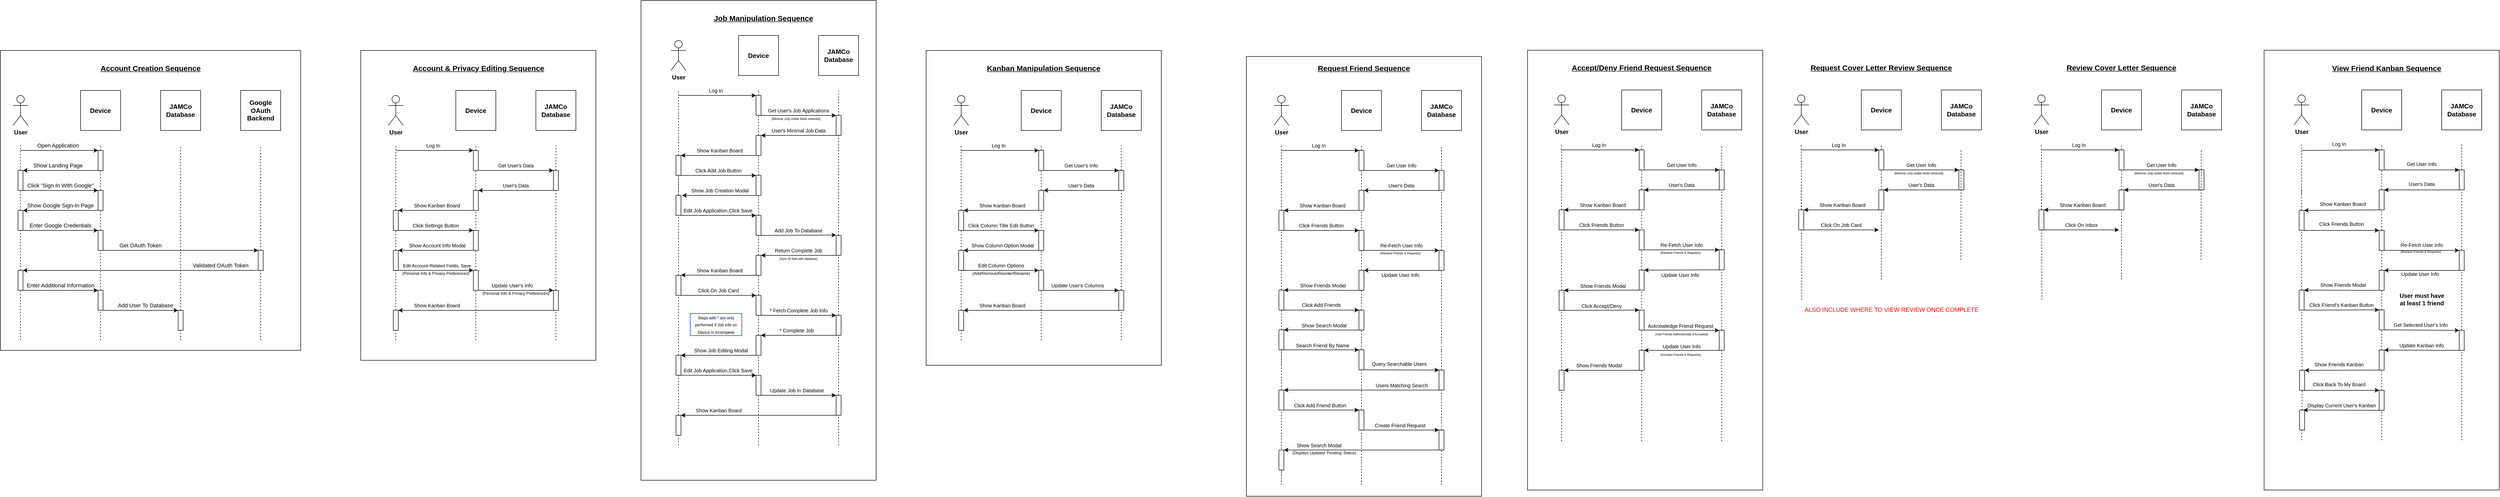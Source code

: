 <mxfile version="21.0.6" type="device"><diagram name="Page-1" id="73ZXL49-K-utcQebVcfZ"><mxGraphModel dx="1678" dy="1495" grid="1" gridSize="10" guides="1" tooltips="1" connect="1" arrows="1" fold="1" page="1" pageScale="1" pageWidth="850" pageHeight="1100" math="0" shadow="0"><root><mxCell id="0"/><mxCell id="1" parent="0"/><mxCell id="q7T52-WjM2BU3ORXSLvO-415" value="" style="rounded=0;whiteSpace=wrap;html=1;" vertex="1" parent="1"><mxGeometry x="4604" y="159.52" width="470" height="880" as="geometry"/></mxCell><mxCell id="q7T52-WjM2BU3ORXSLvO-402" value="" style="rounded=0;whiteSpace=wrap;html=1;" vertex="1" parent="1"><mxGeometry x="3132" y="159.52" width="470" height="880" as="geometry"/></mxCell><mxCell id="q7T52-WjM2BU3ORXSLvO-200" value="" style="rounded=0;whiteSpace=wrap;html=1;" vertex="1" parent="1"><mxGeometry x="2570" y="172" width="470" height="880" as="geometry"/></mxCell><mxCell id="CNTRkZOmtOqQisEVVTS6-232" value="" style="rounded=0;whiteSpace=wrap;html=1;" parent="1" vertex="1"><mxGeometry x="800" y="160" width="470" height="620" as="geometry"/></mxCell><mxCell id="CNTRkZOmtOqQisEVVTS6-168" value="" style="rounded=0;whiteSpace=wrap;html=1;" parent="1" vertex="1"><mxGeometry x="1360" y="60" width="470" height="960" as="geometry"/></mxCell><mxCell id="CNTRkZOmtOqQisEVVTS6-46" value="" style="whiteSpace=wrap;html=1;aspect=fixed;" parent="1" vertex="1"><mxGeometry x="80" y="160" width="600" height="600" as="geometry"/></mxCell><mxCell id="CNTRkZOmtOqQisEVVTS6-1" value="&lt;b&gt;User&lt;/b&gt;" style="shape=umlActor;verticalLabelPosition=bottom;verticalAlign=top;html=1;outlineConnect=0;" parent="1" vertex="1"><mxGeometry x="105" y="250" width="30" height="60" as="geometry"/></mxCell><mxCell id="CNTRkZOmtOqQisEVVTS6-2" value="&lt;b&gt;Device&lt;/b&gt;" style="whiteSpace=wrap;html=1;aspect=fixed;fontSize=13;horizontal=1;" parent="1" vertex="1"><mxGeometry x="240" y="240" width="80" height="80" as="geometry"/></mxCell><mxCell id="CNTRkZOmtOqQisEVVTS6-3" value="&lt;b&gt;JAMCo Database&lt;/b&gt;" style="whiteSpace=wrap;html=1;aspect=fixed;fontSize=13;horizontal=1;" parent="1" vertex="1"><mxGeometry x="400" y="240" width="80" height="80" as="geometry"/></mxCell><mxCell id="CNTRkZOmtOqQisEVVTS6-4" value="&lt;b&gt;Google OAuth Backend&lt;/b&gt;" style="whiteSpace=wrap;html=1;aspect=fixed;fontSize=13;horizontal=1;" parent="1" vertex="1"><mxGeometry x="560" y="240" width="80" height="80" as="geometry"/></mxCell><mxCell id="CNTRkZOmtOqQisEVVTS6-5" value="" style="endArrow=none;dashed=1;html=1;rounded=0;startArrow=none;" parent="1" source="CNTRkZOmtOqQisEVVTS6-16" edge="1"><mxGeometry width="50" height="50" relative="1" as="geometry"><mxPoint x="120" y="760" as="sourcePoint"/><mxPoint x="120" y="350" as="targetPoint"/></mxGeometry></mxCell><mxCell id="CNTRkZOmtOqQisEVVTS6-6" value="" style="endArrow=none;dashed=1;html=1;rounded=0;startArrow=none;" parent="1" source="CNTRkZOmtOqQisEVVTS6-10" edge="1"><mxGeometry width="50" height="50" relative="1" as="geometry"><mxPoint x="280" y="760" as="sourcePoint"/><mxPoint x="280" y="350" as="targetPoint"/></mxGeometry></mxCell><mxCell id="CNTRkZOmtOqQisEVVTS6-7" value="" style="endArrow=none;dashed=1;html=1;rounded=0;" parent="1" edge="1"><mxGeometry width="50" height="50" relative="1" as="geometry"><mxPoint x="440" y="740" as="sourcePoint"/><mxPoint x="440" y="350" as="targetPoint"/></mxGeometry></mxCell><mxCell id="CNTRkZOmtOqQisEVVTS6-8" value="" style="endArrow=none;dashed=1;html=1;rounded=0;" parent="1" edge="1"><mxGeometry width="50" height="50" relative="1" as="geometry"><mxPoint x="600" y="740" as="sourcePoint"/><mxPoint x="600" y="350" as="targetPoint"/></mxGeometry></mxCell><mxCell id="CNTRkZOmtOqQisEVVTS6-9" value="" style="endArrow=classic;html=1;rounded=0;entryX=0;entryY=0;entryDx=0;entryDy=0;" parent="1" target="CNTRkZOmtOqQisEVVTS6-10" edge="1"><mxGeometry width="50" height="50" relative="1" as="geometry"><mxPoint x="120" y="360" as="sourcePoint"/><mxPoint x="270" y="370" as="targetPoint"/></mxGeometry></mxCell><mxCell id="CNTRkZOmtOqQisEVVTS6-11" value="" style="endArrow=none;dashed=1;html=1;rounded=0;startArrow=none;" parent="1" source="CNTRkZOmtOqQisEVVTS6-23" target="CNTRkZOmtOqQisEVVTS6-10" edge="1"><mxGeometry width="50" height="50" relative="1" as="geometry"><mxPoint x="280" y="760" as="sourcePoint"/><mxPoint x="280" y="360" as="targetPoint"/></mxGeometry></mxCell><mxCell id="CNTRkZOmtOqQisEVVTS6-10" value="" style="rounded=0;whiteSpace=wrap;html=1;" parent="1" vertex="1"><mxGeometry x="275" y="360" width="10" height="40" as="geometry"/></mxCell><mxCell id="CNTRkZOmtOqQisEVVTS6-13" value="" style="endArrow=classic;html=1;rounded=0;exitX=0;exitY=1;exitDx=0;exitDy=0;entryX=1;entryY=0;entryDx=0;entryDy=0;" parent="1" source="CNTRkZOmtOqQisEVVTS6-10" target="CNTRkZOmtOqQisEVVTS6-16" edge="1"><mxGeometry width="50" height="50" relative="1" as="geometry"><mxPoint x="160" y="440" as="sourcePoint"/><mxPoint x="160" y="420" as="targetPoint"/></mxGeometry></mxCell><mxCell id="CNTRkZOmtOqQisEVVTS6-14" value="Open Application" style="text;html=1;strokeColor=none;fillColor=none;align=center;verticalAlign=middle;whiteSpace=wrap;rounded=0;fontSize=11;" parent="1" vertex="1"><mxGeometry x="120" y="340" width="150" height="20" as="geometry"/></mxCell><mxCell id="CNTRkZOmtOqQisEVVTS6-15" value="Show Landing Page" style="text;html=1;strokeColor=none;fillColor=none;align=center;verticalAlign=middle;whiteSpace=wrap;rounded=0;fontSize=11;" parent="1" vertex="1"><mxGeometry x="120" y="380" width="150" height="20" as="geometry"/></mxCell><mxCell id="CNTRkZOmtOqQisEVVTS6-17" value="" style="endArrow=none;dashed=1;html=1;rounded=0;startArrow=none;" parent="1" source="CNTRkZOmtOqQisEVVTS6-19" target="CNTRkZOmtOqQisEVVTS6-16" edge="1"><mxGeometry width="50" height="50" relative="1" as="geometry"><mxPoint x="120" y="760" as="sourcePoint"/><mxPoint x="120" y="350" as="targetPoint"/></mxGeometry></mxCell><mxCell id="CNTRkZOmtOqQisEVVTS6-16" value="" style="rounded=0;whiteSpace=wrap;html=1;" parent="1" vertex="1"><mxGeometry x="115" y="400" width="10" height="40" as="geometry"/></mxCell><mxCell id="CNTRkZOmtOqQisEVVTS6-20" value="" style="endArrow=none;dashed=1;html=1;rounded=0;startArrow=none;" parent="1" source="CNTRkZOmtOqQisEVVTS6-21" target="CNTRkZOmtOqQisEVVTS6-19" edge="1"><mxGeometry width="50" height="50" relative="1" as="geometry"><mxPoint x="120" y="760" as="sourcePoint"/><mxPoint x="120" y="440" as="targetPoint"/></mxGeometry></mxCell><mxCell id="CNTRkZOmtOqQisEVVTS6-19" value="" style="rounded=0;whiteSpace=wrap;html=1;" parent="1" vertex="1"><mxGeometry x="115" y="480" width="10" height="40" as="geometry"/></mxCell><mxCell id="CNTRkZOmtOqQisEVVTS6-22" value="" style="endArrow=none;dashed=1;html=1;rounded=0;" parent="1" target="CNTRkZOmtOqQisEVVTS6-21" edge="1"><mxGeometry width="50" height="50" relative="1" as="geometry"><mxPoint x="120" y="740" as="sourcePoint"/><mxPoint x="120" y="520" as="targetPoint"/></mxGeometry></mxCell><mxCell id="CNTRkZOmtOqQisEVVTS6-21" value="" style="rounded=0;whiteSpace=wrap;html=1;" parent="1" vertex="1"><mxGeometry x="115" y="600" width="10" height="40" as="geometry"/></mxCell><mxCell id="CNTRkZOmtOqQisEVVTS6-24" value="" style="endArrow=none;dashed=1;html=1;rounded=0;startArrow=none;" parent="1" source="CNTRkZOmtOqQisEVVTS6-25" target="CNTRkZOmtOqQisEVVTS6-23" edge="1"><mxGeometry width="50" height="50" relative="1" as="geometry"><mxPoint x="280" y="760" as="sourcePoint"/><mxPoint x="280" y="400" as="targetPoint"/></mxGeometry></mxCell><mxCell id="CNTRkZOmtOqQisEVVTS6-23" value="" style="rounded=0;whiteSpace=wrap;html=1;" parent="1" vertex="1"><mxGeometry x="275" y="440" width="10" height="40" as="geometry"/></mxCell><mxCell id="CNTRkZOmtOqQisEVVTS6-26" value="" style="endArrow=none;dashed=1;html=1;rounded=0;startArrow=none;" parent="1" source="CNTRkZOmtOqQisEVVTS6-28" target="CNTRkZOmtOqQisEVVTS6-25" edge="1"><mxGeometry width="50" height="50" relative="1" as="geometry"><mxPoint x="280" y="760" as="sourcePoint"/><mxPoint x="280" y="480" as="targetPoint"/></mxGeometry></mxCell><mxCell id="CNTRkZOmtOqQisEVVTS6-25" value="" style="rounded=0;whiteSpace=wrap;html=1;" parent="1" vertex="1"><mxGeometry x="275" y="520" width="10" height="40" as="geometry"/></mxCell><mxCell id="CNTRkZOmtOqQisEVVTS6-27" value="" style="rounded=0;whiteSpace=wrap;html=1;" parent="1" vertex="1"><mxGeometry x="595" y="560" width="10" height="40" as="geometry"/></mxCell><mxCell id="CNTRkZOmtOqQisEVVTS6-29" value="" style="endArrow=none;dashed=1;html=1;rounded=0;" parent="1" target="CNTRkZOmtOqQisEVVTS6-28" edge="1"><mxGeometry width="50" height="50" relative="1" as="geometry"><mxPoint x="280" y="740" as="sourcePoint"/><mxPoint x="280" y="560" as="targetPoint"/></mxGeometry></mxCell><mxCell id="CNTRkZOmtOqQisEVVTS6-28" value="" style="rounded=0;whiteSpace=wrap;html=1;" parent="1" vertex="1"><mxGeometry x="275" y="640" width="10" height="40" as="geometry"/></mxCell><mxCell id="CNTRkZOmtOqQisEVVTS6-30" value="" style="rounded=0;whiteSpace=wrap;html=1;" parent="1" vertex="1"><mxGeometry x="435" y="680" width="10" height="40" as="geometry"/></mxCell><mxCell id="CNTRkZOmtOqQisEVVTS6-31" value="" style="endArrow=classic;html=1;rounded=0;entryX=0;entryY=0;entryDx=0;entryDy=0;" parent="1" target="CNTRkZOmtOqQisEVVTS6-23" edge="1"><mxGeometry width="50" height="50" relative="1" as="geometry"><mxPoint x="125" y="440" as="sourcePoint"/><mxPoint x="270" y="440" as="targetPoint"/></mxGeometry></mxCell><mxCell id="CNTRkZOmtOqQisEVVTS6-32" value="" style="endArrow=classic;html=1;rounded=0;entryX=1;entryY=0;entryDx=0;entryDy=0;exitX=0;exitY=1;exitDx=0;exitDy=0;" parent="1" source="CNTRkZOmtOqQisEVVTS6-23" target="CNTRkZOmtOqQisEVVTS6-19" edge="1"><mxGeometry width="50" height="50" relative="1" as="geometry"><mxPoint x="135" y="450" as="sourcePoint"/><mxPoint x="285" y="450" as="targetPoint"/></mxGeometry></mxCell><mxCell id="CNTRkZOmtOqQisEVVTS6-33" value="" style="endArrow=classic;html=1;rounded=0;entryX=0;entryY=0;entryDx=0;entryDy=0;exitX=1;exitY=1;exitDx=0;exitDy=0;" parent="1" source="CNTRkZOmtOqQisEVVTS6-19" target="CNTRkZOmtOqQisEVVTS6-25" edge="1"><mxGeometry width="50" height="50" relative="1" as="geometry"><mxPoint x="145" y="460" as="sourcePoint"/><mxPoint x="295" y="460" as="targetPoint"/></mxGeometry></mxCell><mxCell id="CNTRkZOmtOqQisEVVTS6-34" value="" style="endArrow=classic;html=1;rounded=0;entryX=0;entryY=0;entryDx=0;entryDy=0;exitX=1;exitY=1;exitDx=0;exitDy=0;" parent="1" source="CNTRkZOmtOqQisEVVTS6-25" target="CNTRkZOmtOqQisEVVTS6-27" edge="1"><mxGeometry width="50" height="50" relative="1" as="geometry"><mxPoint x="155" y="470" as="sourcePoint"/><mxPoint x="305" y="470" as="targetPoint"/></mxGeometry></mxCell><mxCell id="CNTRkZOmtOqQisEVVTS6-35" value="" style="endArrow=classic;html=1;rounded=0;entryX=1;entryY=0;entryDx=0;entryDy=0;exitX=0;exitY=1;exitDx=0;exitDy=0;" parent="1" source="CNTRkZOmtOqQisEVVTS6-27" target="CNTRkZOmtOqQisEVVTS6-21" edge="1"><mxGeometry width="50" height="50" relative="1" as="geometry"><mxPoint x="165" y="480" as="sourcePoint"/><mxPoint x="315" y="480" as="targetPoint"/></mxGeometry></mxCell><mxCell id="CNTRkZOmtOqQisEVVTS6-36" value="" style="endArrow=classic;html=1;rounded=0;entryX=0;entryY=0;entryDx=0;entryDy=0;exitX=1;exitY=1;exitDx=0;exitDy=0;" parent="1" source="CNTRkZOmtOqQisEVVTS6-21" target="CNTRkZOmtOqQisEVVTS6-28" edge="1"><mxGeometry width="50" height="50" relative="1" as="geometry"><mxPoint x="175" y="490" as="sourcePoint"/><mxPoint x="325" y="490" as="targetPoint"/></mxGeometry></mxCell><mxCell id="CNTRkZOmtOqQisEVVTS6-37" value="" style="endArrow=classic;html=1;rounded=0;entryX=0;entryY=0;entryDx=0;entryDy=0;exitX=1;exitY=1;exitDx=0;exitDy=0;" parent="1" source="CNTRkZOmtOqQisEVVTS6-28" target="CNTRkZOmtOqQisEVVTS6-30" edge="1"><mxGeometry width="50" height="50" relative="1" as="geometry"><mxPoint x="185" y="500" as="sourcePoint"/><mxPoint x="335" y="500" as="targetPoint"/></mxGeometry></mxCell><mxCell id="CNTRkZOmtOqQisEVVTS6-38" value="Click &quot;Sign In With Google&quot;" style="text;html=1;strokeColor=none;fillColor=none;align=center;verticalAlign=middle;whiteSpace=wrap;rounded=0;fontSize=11;" parent="1" vertex="1"><mxGeometry x="125" y="420" width="150" height="20" as="geometry"/></mxCell><mxCell id="CNTRkZOmtOqQisEVVTS6-39" value="Show Google Sign-In Page" style="text;html=1;strokeColor=none;fillColor=none;align=center;verticalAlign=middle;whiteSpace=wrap;rounded=0;fontSize=11;" parent="1" vertex="1"><mxGeometry x="125" y="460" width="150" height="20" as="geometry"/></mxCell><mxCell id="CNTRkZOmtOqQisEVVTS6-40" value="Enter Google Credentials" style="text;html=1;strokeColor=none;fillColor=none;align=center;verticalAlign=middle;whiteSpace=wrap;rounded=0;fontSize=11;" parent="1" vertex="1"><mxGeometry x="125" y="500" width="150" height="20" as="geometry"/></mxCell><mxCell id="CNTRkZOmtOqQisEVVTS6-41" value="Get OAuth Token" style="text;html=1;strokeColor=none;fillColor=none;align=center;verticalAlign=middle;whiteSpace=wrap;rounded=0;fontSize=11;" parent="1" vertex="1"><mxGeometry x="285" y="540" width="150" height="20" as="geometry"/></mxCell><mxCell id="CNTRkZOmtOqQisEVVTS6-42" value="Validated OAuth Token" style="text;html=1;strokeColor=none;fillColor=none;align=center;verticalAlign=middle;whiteSpace=wrap;rounded=0;fontSize=11;" parent="1" vertex="1"><mxGeometry x="445" y="580" width="150" height="20" as="geometry"/></mxCell><mxCell id="CNTRkZOmtOqQisEVVTS6-43" value="Enter Additional Information" style="text;html=1;strokeColor=none;fillColor=none;align=center;verticalAlign=middle;whiteSpace=wrap;rounded=0;fontSize=11;" parent="1" vertex="1"><mxGeometry x="125" y="620" width="150" height="20" as="geometry"/></mxCell><mxCell id="CNTRkZOmtOqQisEVVTS6-44" value="Add User To Database" style="text;html=1;strokeColor=none;fillColor=none;align=center;verticalAlign=middle;whiteSpace=wrap;rounded=0;fontSize=11;" parent="1" vertex="1"><mxGeometry x="295" y="660" width="150" height="20" as="geometry"/></mxCell><mxCell id="CNTRkZOmtOqQisEVVTS6-45" value="&lt;font style=&quot;font-size: 15px;&quot;&gt;&lt;u&gt;&lt;b&gt;Account Creation Sequence&lt;/b&gt;&lt;/u&gt;&lt;/font&gt;" style="text;html=1;strokeColor=none;fillColor=none;align=center;verticalAlign=middle;whiteSpace=wrap;rounded=0;" parent="1" vertex="1"><mxGeometry x="275" y="180" width="210" height="30" as="geometry"/></mxCell><mxCell id="CNTRkZOmtOqQisEVVTS6-47" value="&lt;b&gt;User&lt;/b&gt;" style="shape=umlActor;verticalLabelPosition=bottom;verticalAlign=top;html=1;outlineConnect=0;" parent="1" vertex="1"><mxGeometry x="1420" y="140" width="30" height="60" as="geometry"/></mxCell><mxCell id="CNTRkZOmtOqQisEVVTS6-48" value="&lt;b&gt;Device&lt;/b&gt;" style="whiteSpace=wrap;html=1;aspect=fixed;fontSize=13;horizontal=1;" parent="1" vertex="1"><mxGeometry x="1555" y="130" width="80" height="80" as="geometry"/></mxCell><mxCell id="CNTRkZOmtOqQisEVVTS6-49" value="&lt;b&gt;JAMCo Database&lt;/b&gt;" style="whiteSpace=wrap;html=1;aspect=fixed;fontSize=13;horizontal=1;" parent="1" vertex="1"><mxGeometry x="1715" y="130" width="80" height="80" as="geometry"/></mxCell><mxCell id="CNTRkZOmtOqQisEVVTS6-50" value="" style="endArrow=none;dashed=1;html=1;rounded=0;startArrow=none;" parent="1" edge="1"><mxGeometry width="50" height="50" relative="1" as="geometry"><mxPoint x="1435" y="340" as="sourcePoint"/><mxPoint x="1435" y="240" as="targetPoint"/></mxGeometry></mxCell><mxCell id="CNTRkZOmtOqQisEVVTS6-51" value="" style="endArrow=none;dashed=1;html=1;rounded=0;startArrow=none;" parent="1" source="CNTRkZOmtOqQisEVVTS6-55" edge="1"><mxGeometry width="50" height="50" relative="1" as="geometry"><mxPoint x="1595" y="650" as="sourcePoint"/><mxPoint x="1595" y="240" as="targetPoint"/></mxGeometry></mxCell><mxCell id="CNTRkZOmtOqQisEVVTS6-52" value="" style="endArrow=none;dashed=1;html=1;rounded=0;startArrow=none;" parent="1" source="CNTRkZOmtOqQisEVVTS6-84" edge="1"><mxGeometry width="50" height="50" relative="1" as="geometry"><mxPoint x="1755" y="630" as="sourcePoint"/><mxPoint x="1755" y="240" as="targetPoint"/></mxGeometry></mxCell><mxCell id="CNTRkZOmtOqQisEVVTS6-53" value="" style="endArrow=classic;html=1;rounded=0;entryX=0;entryY=0;entryDx=0;entryDy=0;" parent="1" target="CNTRkZOmtOqQisEVVTS6-55" edge="1"><mxGeometry width="50" height="50" relative="1" as="geometry"><mxPoint x="1435" y="250" as="sourcePoint"/><mxPoint x="1585" y="260" as="targetPoint"/></mxGeometry></mxCell><mxCell id="CNTRkZOmtOqQisEVVTS6-54" value="" style="endArrow=none;dashed=1;html=1;rounded=0;startArrow=none;" parent="1" source="CNTRkZOmtOqQisEVVTS6-66" target="CNTRkZOmtOqQisEVVTS6-55" edge="1"><mxGeometry width="50" height="50" relative="1" as="geometry"><mxPoint x="1595" y="650" as="sourcePoint"/><mxPoint x="1595" y="250" as="targetPoint"/></mxGeometry></mxCell><mxCell id="CNTRkZOmtOqQisEVVTS6-55" value="" style="rounded=0;whiteSpace=wrap;html=1;" parent="1" vertex="1"><mxGeometry x="1590" y="250" width="10" height="40" as="geometry"/></mxCell><mxCell id="CNTRkZOmtOqQisEVVTS6-56" value="" style="endArrow=classic;html=1;rounded=0;entryX=0;entryY=0;entryDx=0;entryDy=0;exitX=1;exitY=1;exitDx=0;exitDy=0;" parent="1" source="CNTRkZOmtOqQisEVVTS6-55" target="CNTRkZOmtOqQisEVVTS6-84" edge="1"><mxGeometry width="50" height="50" relative="1" as="geometry"><mxPoint x="1605" y="290" as="sourcePoint"/><mxPoint x="1440" y="290" as="targetPoint"/></mxGeometry></mxCell><mxCell id="CNTRkZOmtOqQisEVVTS6-57" value="Log In" style="text;html=1;strokeColor=none;fillColor=none;align=center;verticalAlign=middle;whiteSpace=wrap;rounded=0;fontSize=10;" parent="1" vertex="1"><mxGeometry x="1435" y="230" width="150" height="20" as="geometry"/></mxCell><mxCell id="CNTRkZOmtOqQisEVVTS6-58" value="Get User's Job Applications" style="text;html=1;strokeColor=none;fillColor=none;align=center;verticalAlign=middle;whiteSpace=wrap;rounded=0;fontSize=10;" parent="1" vertex="1"><mxGeometry x="1600" y="270" width="150" height="20" as="geometry"/></mxCell><mxCell id="CNTRkZOmtOqQisEVVTS6-59" value="" style="endArrow=none;dashed=1;html=1;rounded=0;startArrow=none;" parent="1" source="CNTRkZOmtOqQisEVVTS6-62" edge="1"><mxGeometry width="50" height="50" relative="1" as="geometry"><mxPoint x="1435" y="650" as="sourcePoint"/><mxPoint x="1435" y="330" as="targetPoint"/></mxGeometry></mxCell><mxCell id="CNTRkZOmtOqQisEVVTS6-61" value="" style="endArrow=none;dashed=1;html=1;rounded=0;startArrow=none;" parent="1" target="CNTRkZOmtOqQisEVVTS6-62" edge="1"><mxGeometry width="50" height="50" relative="1" as="geometry"><mxPoint x="1435" y="490" as="sourcePoint"/><mxPoint x="1435" y="330" as="targetPoint"/></mxGeometry></mxCell><mxCell id="CNTRkZOmtOqQisEVVTS6-62" value="" style="rounded=0;whiteSpace=wrap;html=1;" parent="1" vertex="1"><mxGeometry x="1430" y="370" width="10" height="40" as="geometry"/></mxCell><mxCell id="CNTRkZOmtOqQisEVVTS6-63" value="" style="endArrow=none;dashed=1;html=1;rounded=0;entryX=0.5;entryY=1;entryDx=0;entryDy=0;startArrow=none;" parent="1" source="CNTRkZOmtOqQisEVVTS6-89" target="CNTRkZOmtOqQisEVVTS6-62" edge="1"><mxGeometry width="50" height="50" relative="1" as="geometry"><mxPoint x="1435" y="630" as="sourcePoint"/><mxPoint x="1435" y="530" as="targetPoint"/></mxGeometry></mxCell><mxCell id="CNTRkZOmtOqQisEVVTS6-65" value="" style="endArrow=none;dashed=1;html=1;rounded=0;startArrow=none;" parent="1" source="CNTRkZOmtOqQisEVVTS6-68" target="CNTRkZOmtOqQisEVVTS6-66" edge="1"><mxGeometry width="50" height="50" relative="1" as="geometry"><mxPoint x="1595" y="650" as="sourcePoint"/><mxPoint x="1595" y="290" as="targetPoint"/></mxGeometry></mxCell><mxCell id="CNTRkZOmtOqQisEVVTS6-66" value="" style="rounded=0;whiteSpace=wrap;html=1;" parent="1" vertex="1"><mxGeometry x="1590" y="330" width="10" height="40" as="geometry"/></mxCell><mxCell id="CNTRkZOmtOqQisEVVTS6-67" value="" style="endArrow=none;dashed=1;html=1;rounded=0;startArrow=none;" parent="1" source="CNTRkZOmtOqQisEVVTS6-92" target="CNTRkZOmtOqQisEVVTS6-68" edge="1"><mxGeometry width="50" height="50" relative="1" as="geometry"><mxPoint x="1595" y="650" as="sourcePoint"/><mxPoint x="1595" y="370" as="targetPoint"/></mxGeometry></mxCell><mxCell id="CNTRkZOmtOqQisEVVTS6-68" value="" style="rounded=0;whiteSpace=wrap;html=1;" parent="1" vertex="1"><mxGeometry x="1590" y="410" width="10" height="40" as="geometry"/></mxCell><mxCell id="CNTRkZOmtOqQisEVVTS6-69" value="" style="endArrow=none;dashed=1;html=1;rounded=0;entryX=0.5;entryY=1;entryDx=0;entryDy=0;startArrow=none;" parent="1" source="CNTRkZOmtOqQisEVVTS6-109" target="CNTRkZOmtOqQisEVVTS6-92" edge="1"><mxGeometry width="50" height="50" relative="1" as="geometry"><mxPoint x="1595" y="630" as="sourcePoint"/><mxPoint x="1595" y="570" as="targetPoint"/></mxGeometry></mxCell><mxCell id="CNTRkZOmtOqQisEVVTS6-72" value="" style="endArrow=classic;html=1;rounded=0;exitX=0;exitY=1;exitDx=0;exitDy=0;entryX=1;entryY=0;entryDx=0;entryDy=0;" parent="1" source="CNTRkZOmtOqQisEVVTS6-84" target="CNTRkZOmtOqQisEVVTS6-66" edge="1"><mxGeometry width="50" height="50" relative="1" as="geometry"><mxPoint x="1440" y="330" as="sourcePoint"/><mxPoint x="1605" y="330" as="targetPoint"/></mxGeometry></mxCell><mxCell id="CNTRkZOmtOqQisEVVTS6-73" value="" style="endArrow=classic;html=1;rounded=0;entryX=1;entryY=0;entryDx=0;entryDy=0;exitX=0;exitY=1;exitDx=0;exitDy=0;" parent="1" source="CNTRkZOmtOqQisEVVTS6-66" target="CNTRkZOmtOqQisEVVTS6-62" edge="1"><mxGeometry width="50" height="50" relative="1" as="geometry"><mxPoint x="1450" y="340" as="sourcePoint"/><mxPoint x="1600" y="340" as="targetPoint"/></mxGeometry></mxCell><mxCell id="CNTRkZOmtOqQisEVVTS6-74" value="" style="endArrow=classic;html=1;rounded=0;entryX=0;entryY=0;entryDx=0;entryDy=0;exitX=0;exitY=1;exitDx=0;exitDy=0;" parent="1" source="CNTRkZOmtOqQisEVVTS6-79" target="CNTRkZOmtOqQisEVVTS6-68" edge="1"><mxGeometry width="50" height="50" relative="1" as="geometry"><mxPoint x="1460" y="350" as="sourcePoint"/><mxPoint x="1610" y="350" as="targetPoint"/></mxGeometry></mxCell><mxCell id="CNTRkZOmtOqQisEVVTS6-75" value="" style="endArrow=classic;html=1;rounded=0;entryX=0;entryY=0;entryDx=0;entryDy=0;exitX=1;exitY=1;exitDx=0;exitDy=0;" parent="1" source="CNTRkZOmtOqQisEVVTS6-92" edge="1"><mxGeometry width="50" height="50" relative="1" as="geometry"><mxPoint x="1600" y="529.31" as="sourcePoint"/><mxPoint x="1750" y="529.31" as="targetPoint"/></mxGeometry></mxCell><mxCell id="CNTRkZOmtOqQisEVVTS6-78" value="Show Kanban Board" style="text;html=1;strokeColor=none;fillColor=none;align=center;verticalAlign=middle;whiteSpace=wrap;rounded=0;fontSize=10;" parent="1" vertex="1"><mxGeometry x="1440" y="350" width="155" height="20" as="geometry"/></mxCell><mxCell id="CNTRkZOmtOqQisEVVTS6-79" value="Click Add Job Button" style="text;html=1;strokeColor=none;fillColor=none;align=center;verticalAlign=middle;whiteSpace=wrap;rounded=0;fontSize=10;" parent="1" vertex="1"><mxGeometry x="1440" y="390" width="150" height="20" as="geometry"/></mxCell><mxCell id="CNTRkZOmtOqQisEVVTS6-83" value="&lt;font style=&quot;font-size: 15px;&quot;&gt;&lt;u&gt;&lt;b&gt;Job Manipulation Sequence&lt;/b&gt;&lt;/u&gt;&lt;/font&gt;" style="text;html=1;strokeColor=none;fillColor=none;align=center;verticalAlign=middle;whiteSpace=wrap;rounded=0;" parent="1" vertex="1"><mxGeometry x="1500" y="80" width="210" height="30" as="geometry"/></mxCell><mxCell id="CNTRkZOmtOqQisEVVTS6-85" value="" style="endArrow=none;dashed=1;html=1;rounded=0;startArrow=none;" parent="1" source="CNTRkZOmtOqQisEVVTS6-71" target="CNTRkZOmtOqQisEVVTS6-84" edge="1"><mxGeometry width="50" height="50" relative="1" as="geometry"><mxPoint x="1755" y="630" as="sourcePoint"/><mxPoint x="1755" y="240" as="targetPoint"/></mxGeometry></mxCell><mxCell id="CNTRkZOmtOqQisEVVTS6-84" value="" style="rounded=0;whiteSpace=wrap;html=1;" parent="1" vertex="1"><mxGeometry x="1750" y="290" width="10" height="40" as="geometry"/></mxCell><mxCell id="CNTRkZOmtOqQisEVVTS6-86" value="User's Minimal Job Data" style="text;html=1;strokeColor=none;fillColor=none;align=center;verticalAlign=middle;whiteSpace=wrap;rounded=0;fontSize=10;" parent="1" vertex="1"><mxGeometry x="1600" y="310" width="150" height="20" as="geometry"/></mxCell><mxCell id="CNTRkZOmtOqQisEVVTS6-87" value="" style="endArrow=classic;html=1;rounded=0;entryX=0;entryY=1;entryDx=0;entryDy=0;exitX=0;exitY=1;exitDx=0;exitDy=0;" parent="1" source="CNTRkZOmtOqQisEVVTS6-68" target="CNTRkZOmtOqQisEVVTS6-88" edge="1"><mxGeometry width="50" height="50" relative="1" as="geometry"><mxPoint x="1450" y="420" as="sourcePoint"/><mxPoint x="1600" y="420" as="targetPoint"/></mxGeometry></mxCell><mxCell id="CNTRkZOmtOqQisEVVTS6-88" value="Show Job Creation Modal" style="text;html=1;strokeColor=none;fillColor=none;align=center;verticalAlign=middle;whiteSpace=wrap;rounded=0;fontSize=10;" parent="1" vertex="1"><mxGeometry x="1442.5" y="430" width="150" height="20" as="geometry"/></mxCell><mxCell id="CNTRkZOmtOqQisEVVTS6-90" value="" style="endArrow=none;dashed=1;html=1;rounded=0;entryX=0.5;entryY=1;entryDx=0;entryDy=0;startArrow=none;" parent="1" source="CNTRkZOmtOqQisEVVTS6-100" target="CNTRkZOmtOqQisEVVTS6-89" edge="1"><mxGeometry width="50" height="50" relative="1" as="geometry"><mxPoint x="1435" y="630" as="sourcePoint"/><mxPoint x="1435" y="410" as="targetPoint"/></mxGeometry></mxCell><mxCell id="CNTRkZOmtOqQisEVVTS6-89" value="" style="rounded=0;whiteSpace=wrap;html=1;" parent="1" vertex="1"><mxGeometry x="1430" y="450" width="10" height="40" as="geometry"/></mxCell><mxCell id="CNTRkZOmtOqQisEVVTS6-91" value="" style="endArrow=classic;html=1;rounded=0;entryX=0;entryY=0;entryDx=0;entryDy=0;exitX=1;exitY=1;exitDx=0;exitDy=0;" parent="1" source="CNTRkZOmtOqQisEVVTS6-89" target="CNTRkZOmtOqQisEVVTS6-92" edge="1"><mxGeometry width="50" height="50" relative="1" as="geometry"><mxPoint x="1600" y="460" as="sourcePoint"/><mxPoint x="1453" y="460" as="targetPoint"/></mxGeometry></mxCell><mxCell id="CNTRkZOmtOqQisEVVTS6-93" value="" style="endArrow=none;dashed=1;html=1;rounded=0;startArrow=none;" parent="1" target="CNTRkZOmtOqQisEVVTS6-92" edge="1"><mxGeometry width="50" height="50" relative="1" as="geometry"><mxPoint x="1595" y="530" as="sourcePoint"/><mxPoint x="1595" y="450" as="targetPoint"/></mxGeometry></mxCell><mxCell id="CNTRkZOmtOqQisEVVTS6-92" value="" style="rounded=0;whiteSpace=wrap;html=1;" parent="1" vertex="1"><mxGeometry x="1590" y="490" width="10" height="40" as="geometry"/></mxCell><mxCell id="CNTRkZOmtOqQisEVVTS6-94" value="&lt;font style=&quot;font-size: 10px;&quot;&gt;Edit Job Application,Click Save&lt;/font&gt;" style="text;html=1;strokeColor=none;fillColor=none;align=center;verticalAlign=middle;whiteSpace=wrap;rounded=0;fontSize=10;" parent="1" vertex="1"><mxGeometry x="1435" y="470" width="157.5" height="20" as="geometry"/></mxCell><mxCell id="CNTRkZOmtOqQisEVVTS6-95" value="" style="endArrow=none;dashed=1;html=1;rounded=0;startArrow=none;" parent="1" source="CNTRkZOmtOqQisEVVTS6-107" target="CNTRkZOmtOqQisEVVTS6-71" edge="1"><mxGeometry width="50" height="50" relative="1" as="geometry"><mxPoint x="1755" y="790" as="sourcePoint"/><mxPoint x="1755" y="330" as="targetPoint"/></mxGeometry></mxCell><mxCell id="CNTRkZOmtOqQisEVVTS6-71" value="" style="rounded=0;whiteSpace=wrap;html=1;" parent="1" vertex="1"><mxGeometry x="1750" y="530" width="10" height="40" as="geometry"/></mxCell><mxCell id="CNTRkZOmtOqQisEVVTS6-97" value="Add Job To Database" style="text;html=1;strokeColor=none;fillColor=none;align=center;verticalAlign=middle;whiteSpace=wrap;rounded=0;fontSize=10;" parent="1" vertex="1"><mxGeometry x="1600" y="510" width="150" height="20" as="geometry"/></mxCell><mxCell id="CNTRkZOmtOqQisEVVTS6-98" value="" style="endArrow=classic;html=1;rounded=0;entryX=1;entryY=0;entryDx=0;entryDy=0;exitX=0;exitY=1;exitDx=0;exitDy=0;" parent="1" edge="1"><mxGeometry width="50" height="50" relative="1" as="geometry"><mxPoint x="1590" y="610" as="sourcePoint"/><mxPoint x="1440" y="609.52" as="targetPoint"/></mxGeometry></mxCell><mxCell id="CNTRkZOmtOqQisEVVTS6-99" value="Show Kanban Board" style="text;html=1;strokeColor=none;fillColor=none;align=center;verticalAlign=middle;whiteSpace=wrap;rounded=0;fontSize=10;" parent="1" vertex="1"><mxGeometry x="1440" y="589.52" width="155" height="20" as="geometry"/></mxCell><mxCell id="CNTRkZOmtOqQisEVVTS6-101" value="" style="endArrow=none;dashed=1;html=1;rounded=0;entryX=0.5;entryY=1;entryDx=0;entryDy=0;startArrow=none;" parent="1" source="CNTRkZOmtOqQisEVVTS6-120" target="CNTRkZOmtOqQisEVVTS6-100" edge="1"><mxGeometry width="50" height="50" relative="1" as="geometry"><mxPoint x="1435" y="1020" as="sourcePoint"/><mxPoint x="1435" y="490" as="targetPoint"/></mxGeometry></mxCell><mxCell id="CNTRkZOmtOqQisEVVTS6-100" value="" style="rounded=0;whiteSpace=wrap;html=1;" parent="1" vertex="1"><mxGeometry x="1430" y="610" width="10" height="40" as="geometry"/></mxCell><mxCell id="CNTRkZOmtOqQisEVVTS6-102" value="" style="endArrow=classic;html=1;rounded=0;exitX=1;exitY=1;exitDx=0;exitDy=0;entryX=0;entryY=0;entryDx=0;entryDy=0;" parent="1" source="CNTRkZOmtOqQisEVVTS6-100" target="CNTRkZOmtOqQisEVVTS6-103" edge="1"><mxGeometry width="50" height="50" relative="1" as="geometry"><mxPoint x="1600" y="620" as="sourcePoint"/><mxPoint x="1555" y="640" as="targetPoint"/></mxGeometry></mxCell><mxCell id="CNTRkZOmtOqQisEVVTS6-104" value="" style="endArrow=none;dashed=1;html=1;rounded=0;entryX=0.5;entryY=1;entryDx=0;entryDy=0;startArrow=none;" parent="1" source="CNTRkZOmtOqQisEVVTS6-115" target="CNTRkZOmtOqQisEVVTS6-103" edge="1"><mxGeometry width="50" height="50" relative="1" as="geometry"><mxPoint x="1595" y="790" as="sourcePoint"/><mxPoint x="1595" y="530" as="targetPoint"/></mxGeometry></mxCell><mxCell id="CNTRkZOmtOqQisEVVTS6-103" value="" style="rounded=0;whiteSpace=wrap;html=1;" parent="1" vertex="1"><mxGeometry x="1590" y="650" width="10" height="40" as="geometry"/></mxCell><mxCell id="CNTRkZOmtOqQisEVVTS6-105" value="&lt;font style=&quot;font-size: 10px;&quot;&gt;Click On Job Card&lt;/font&gt;" style="text;html=1;strokeColor=none;fillColor=none;align=center;verticalAlign=middle;whiteSpace=wrap;rounded=0;fontSize=10;" parent="1" vertex="1"><mxGeometry x="1436.25" y="630" width="157.5" height="20" as="geometry"/></mxCell><mxCell id="CNTRkZOmtOqQisEVVTS6-106" value="" style="endArrow=classic;html=1;rounded=0;exitX=1;exitY=1;exitDx=0;exitDy=0;entryX=0;entryY=0;entryDx=0;entryDy=0;" parent="1" source="CNTRkZOmtOqQisEVVTS6-103" target="CNTRkZOmtOqQisEVVTS6-107" edge="1"><mxGeometry width="50" height="50" relative="1" as="geometry"><mxPoint x="1600" y="689.57" as="sourcePoint"/><mxPoint x="1750" y="689.57" as="targetPoint"/></mxGeometry></mxCell><mxCell id="CNTRkZOmtOqQisEVVTS6-108" value="" style="endArrow=classic;html=1;rounded=0;entryX=1;entryY=0;entryDx=0;entryDy=0;exitX=0;exitY=1;exitDx=0;exitDy=0;" parent="1" source="CNTRkZOmtOqQisEVVTS6-71" target="CNTRkZOmtOqQisEVVTS6-109" edge="1"><mxGeometry width="50" height="50" relative="1" as="geometry"><mxPoint x="1665" y="570" as="sourcePoint"/><mxPoint x="1760" y="539.31" as="targetPoint"/></mxGeometry></mxCell><mxCell id="CNTRkZOmtOqQisEVVTS6-110" value="" style="endArrow=none;dashed=1;html=1;rounded=0;entryX=0.5;entryY=1;entryDx=0;entryDy=0;startArrow=none;" parent="1" source="CNTRkZOmtOqQisEVVTS6-103" target="CNTRkZOmtOqQisEVVTS6-109" edge="1"><mxGeometry width="50" height="50" relative="1" as="geometry"><mxPoint x="1595" y="650" as="sourcePoint"/><mxPoint x="1595" y="530" as="targetPoint"/></mxGeometry></mxCell><mxCell id="CNTRkZOmtOqQisEVVTS6-109" value="" style="rounded=0;whiteSpace=wrap;html=1;" parent="1" vertex="1"><mxGeometry x="1590" y="570" width="10" height="40" as="geometry"/></mxCell><mxCell id="CNTRkZOmtOqQisEVVTS6-111" value="Return Complete Job" style="text;html=1;strokeColor=none;fillColor=none;align=center;verticalAlign=middle;whiteSpace=wrap;rounded=0;fontSize=10;" parent="1" vertex="1"><mxGeometry x="1600" y="550" width="150" height="20" as="geometry"/></mxCell><mxCell id="CNTRkZOmtOqQisEVVTS6-112" value="&lt;font style=&quot;font-size: 6px;&quot;&gt;(Sync ID field with database)&lt;/font&gt;" style="text;html=1;strokeColor=none;fillColor=none;align=center;verticalAlign=middle;whiteSpace=wrap;rounded=0;fontSize=10;" parent="1" vertex="1"><mxGeometry x="1600" y="569.52" width="150" height="10.48" as="geometry"/></mxCell><mxCell id="CNTRkZOmtOqQisEVVTS6-113" value="&lt;font style=&quot;font-size: 6px;&quot;&gt;(Minimal, only visible fields retrieved)&lt;/font&gt;" style="text;html=1;strokeColor=none;fillColor=none;align=center;verticalAlign=middle;whiteSpace=wrap;rounded=0;fontSize=10;" parent="1" vertex="1"><mxGeometry x="1595" y="290" width="150" height="10.48" as="geometry"/></mxCell><mxCell id="CNTRkZOmtOqQisEVVTS6-114" value="" style="endArrow=none;dashed=1;html=1;rounded=0;startArrow=none;" parent="1" source="CNTRkZOmtOqQisEVVTS6-130" target="CNTRkZOmtOqQisEVVTS6-107" edge="1"><mxGeometry width="50" height="50" relative="1" as="geometry"><mxPoint x="1755" y="1020" as="sourcePoint"/><mxPoint x="1755" y="570" as="targetPoint"/></mxGeometry></mxCell><mxCell id="CNTRkZOmtOqQisEVVTS6-107" value="" style="rounded=0;whiteSpace=wrap;html=1;" parent="1" vertex="1"><mxGeometry x="1750" y="690" width="10" height="40" as="geometry"/></mxCell><mxCell id="CNTRkZOmtOqQisEVVTS6-116" value="" style="endArrow=none;dashed=1;html=1;rounded=0;entryX=0.5;entryY=1;entryDx=0;entryDy=0;" parent="1" target="CNTRkZOmtOqQisEVVTS6-115" edge="1"><mxGeometry width="50" height="50" relative="1" as="geometry"><mxPoint x="1595" y="950" as="sourcePoint"/><mxPoint x="1595" y="690" as="targetPoint"/></mxGeometry></mxCell><mxCell id="CNTRkZOmtOqQisEVVTS6-115" value="" style="rounded=0;whiteSpace=wrap;html=1;" parent="1" vertex="1"><mxGeometry x="1590" y="730" width="10" height="40" as="geometry"/></mxCell><mxCell id="CNTRkZOmtOqQisEVVTS6-117" value="&lt;font style=&quot;font-size: 10px;&quot;&gt;&amp;nbsp;* Fetch Complete Job Info&lt;/font&gt;" style="text;html=1;strokeColor=none;fillColor=none;align=center;verticalAlign=middle;whiteSpace=wrap;rounded=0;fontSize=10;" parent="1" vertex="1"><mxGeometry x="1595" y="670" width="157.5" height="20" as="geometry"/></mxCell><mxCell id="CNTRkZOmtOqQisEVVTS6-118" value="" style="endArrow=classic;html=1;rounded=0;exitX=0;exitY=1;exitDx=0;exitDy=0;entryX=1;entryY=0;entryDx=0;entryDy=0;" parent="1" source="CNTRkZOmtOqQisEVVTS6-107" target="CNTRkZOmtOqQisEVVTS6-115" edge="1"><mxGeometry width="50" height="50" relative="1" as="geometry"><mxPoint x="1610" y="700" as="sourcePoint"/><mxPoint x="1760" y="700" as="targetPoint"/></mxGeometry></mxCell><mxCell id="CNTRkZOmtOqQisEVVTS6-119" value="&lt;font style=&quot;font-size: 10px;&quot;&gt;&amp;nbsp;* Complete Job&lt;/font&gt;" style="text;html=1;strokeColor=none;fillColor=none;align=center;verticalAlign=middle;whiteSpace=wrap;rounded=0;fontSize=10;" parent="1" vertex="1"><mxGeometry x="1591.25" y="710" width="157.5" height="20" as="geometry"/></mxCell><mxCell id="CNTRkZOmtOqQisEVVTS6-122" value="" style="endArrow=none;dashed=1;html=1;rounded=0;entryX=0.5;entryY=1;entryDx=0;entryDy=0;startArrow=none;" parent="1" source="CNTRkZOmtOqQisEVVTS6-132" target="CNTRkZOmtOqQisEVVTS6-120" edge="1"><mxGeometry width="50" height="50" relative="1" as="geometry"><mxPoint x="1435" y="1020" as="sourcePoint"/><mxPoint x="1435" y="650" as="targetPoint"/></mxGeometry></mxCell><mxCell id="CNTRkZOmtOqQisEVVTS6-120" value="" style="rounded=0;whiteSpace=wrap;html=1;" parent="1" vertex="1"><mxGeometry x="1430" y="770" width="10" height="40" as="geometry"/></mxCell><mxCell id="CNTRkZOmtOqQisEVVTS6-123" value="" style="endArrow=classic;html=1;rounded=0;exitX=0;exitY=1;exitDx=0;exitDy=0;entryX=1;entryY=0;entryDx=0;entryDy=0;" parent="1" source="CNTRkZOmtOqQisEVVTS6-115" target="CNTRkZOmtOqQisEVVTS6-120" edge="1"><mxGeometry width="50" height="50" relative="1" as="geometry"><mxPoint x="1592.5" y="770" as="sourcePoint"/><mxPoint x="1442.5" y="770" as="targetPoint"/></mxGeometry></mxCell><mxCell id="CNTRkZOmtOqQisEVVTS6-124" value="Show Job Editing Modal" style="text;html=1;strokeColor=none;fillColor=none;align=center;verticalAlign=middle;whiteSpace=wrap;rounded=0;fontSize=10;" parent="1" vertex="1"><mxGeometry x="1445" y="750" width="150" height="20" as="geometry"/></mxCell><mxCell id="CNTRkZOmtOqQisEVVTS6-125" value="&lt;font style=&quot;font-size: 8px;&quot;&gt;Steps with * are only performed if Job info on Device is incomplete&lt;/font&gt;" style="text;html=1;strokeColor=none;fillColor=none;align=center;verticalAlign=middle;whiteSpace=wrap;rounded=0;labelBorderColor=#0433ff;strokeWidth=1;" parent="1" vertex="1"><mxGeometry x="1456.87" y="670" width="106.25" height="75" as="geometry"/></mxCell><mxCell id="CNTRkZOmtOqQisEVVTS6-126" value="" style="endArrow=classic;html=1;rounded=0;entryX=0;entryY=0;entryDx=0;entryDy=0;exitX=0.031;exitY=0.992;exitDx=0;exitDy=0;exitPerimeter=0;" parent="1" source="CNTRkZOmtOqQisEVVTS6-127" target="CNTRkZOmtOqQisEVVTS6-128" edge="1"><mxGeometry width="50" height="50" relative="1" as="geometry"><mxPoint x="1440" y="809.58" as="sourcePoint"/><mxPoint x="1590" y="809.58" as="targetPoint"/></mxGeometry></mxCell><mxCell id="CNTRkZOmtOqQisEVVTS6-127" value="&lt;font style=&quot;font-size: 10px;&quot;&gt;Edit Job Application,Click Save&lt;/font&gt;" style="text;html=1;strokeColor=none;fillColor=none;align=center;verticalAlign=middle;whiteSpace=wrap;rounded=0;fontSize=10;" parent="1" vertex="1"><mxGeometry x="1435" y="790.0" width="157.5" height="20" as="geometry"/></mxCell><mxCell id="CNTRkZOmtOqQisEVVTS6-128" value="" style="rounded=0;whiteSpace=wrap;html=1;" parent="1" vertex="1"><mxGeometry x="1590" y="810" width="10" height="40" as="geometry"/></mxCell><mxCell id="CNTRkZOmtOqQisEVVTS6-129" value="" style="endArrow=classic;html=1;rounded=0;exitX=0;exitY=1;exitDx=0;exitDy=0;entryX=1;entryY=0;entryDx=0;entryDy=0;" parent="1" source="CNTRkZOmtOqQisEVVTS6-130" target="CNTRkZOmtOqQisEVVTS6-132" edge="1"><mxGeometry width="50" height="50" relative="1" as="geometry"><mxPoint x="1670" y="870" as="sourcePoint"/><mxPoint x="1520" y="870" as="targetPoint"/></mxGeometry></mxCell><mxCell id="CNTRkZOmtOqQisEVVTS6-131" value="" style="endArrow=none;dashed=1;html=1;rounded=0;" parent="1" target="CNTRkZOmtOqQisEVVTS6-130" edge="1"><mxGeometry width="50" height="50" relative="1" as="geometry"><mxPoint x="1755" y="950" as="sourcePoint"/><mxPoint x="1755" y="730" as="targetPoint"/></mxGeometry></mxCell><mxCell id="CNTRkZOmtOqQisEVVTS6-130" value="" style="rounded=0;whiteSpace=wrap;html=1;" parent="1" vertex="1"><mxGeometry x="1750" y="850" width="10" height="40" as="geometry"/></mxCell><mxCell id="CNTRkZOmtOqQisEVVTS6-133" value="" style="endArrow=none;dashed=1;html=1;rounded=0;entryX=0.5;entryY=1;entryDx=0;entryDy=0;" parent="1" target="CNTRkZOmtOqQisEVVTS6-132" edge="1"><mxGeometry width="50" height="50" relative="1" as="geometry"><mxPoint x="1435" y="950" as="sourcePoint"/><mxPoint x="1435" y="810" as="targetPoint"/></mxGeometry></mxCell><mxCell id="CNTRkZOmtOqQisEVVTS6-132" value="" style="rounded=0;whiteSpace=wrap;html=1;" parent="1" vertex="1"><mxGeometry x="1430" y="890" width="10" height="40" as="geometry"/></mxCell><mxCell id="CNTRkZOmtOqQisEVVTS6-135" value="" style="endArrow=classic;html=1;rounded=0;entryX=0;entryY=0;entryDx=0;entryDy=0;exitX=1;exitY=1;exitDx=0;exitDy=0;" parent="1" source="CNTRkZOmtOqQisEVVTS6-128" target="CNTRkZOmtOqQisEVVTS6-130" edge="1"><mxGeometry width="50" height="50" relative="1" as="geometry"><mxPoint x="1605" y="850" as="sourcePoint"/><mxPoint x="1600" y="820" as="targetPoint"/></mxGeometry></mxCell><mxCell id="CNTRkZOmtOqQisEVVTS6-136" value="Update Job In Database" style="text;html=1;strokeColor=none;fillColor=none;align=center;verticalAlign=middle;whiteSpace=wrap;rounded=0;fontSize=10;" parent="1" vertex="1"><mxGeometry x="1592.5" y="830.0" width="157.5" height="20" as="geometry"/></mxCell><mxCell id="CNTRkZOmtOqQisEVVTS6-137" value="Show Kanban Board" style="text;html=1;strokeColor=none;fillColor=none;align=center;verticalAlign=middle;whiteSpace=wrap;rounded=0;fontSize=10;" parent="1" vertex="1"><mxGeometry x="1437.5" y="870" width="155" height="20" as="geometry"/></mxCell><mxCell id="CNTRkZOmtOqQisEVVTS6-138" value="&lt;b&gt;User&lt;/b&gt;" style="shape=umlActor;verticalLabelPosition=bottom;verticalAlign=top;html=1;outlineConnect=0;" parent="1" vertex="1"><mxGeometry x="855" y="250" width="30" height="60" as="geometry"/></mxCell><mxCell id="CNTRkZOmtOqQisEVVTS6-139" value="&lt;b&gt;Device&lt;/b&gt;" style="whiteSpace=wrap;html=1;aspect=fixed;fontSize=13;horizontal=1;" parent="1" vertex="1"><mxGeometry x="990" y="240" width="80" height="80" as="geometry"/></mxCell><mxCell id="CNTRkZOmtOqQisEVVTS6-140" value="&lt;b&gt;JAMCo Database&lt;/b&gt;" style="whiteSpace=wrap;html=1;aspect=fixed;fontSize=13;horizontal=1;" parent="1" vertex="1"><mxGeometry x="1150" y="240" width="80" height="80" as="geometry"/></mxCell><mxCell id="CNTRkZOmtOqQisEVVTS6-141" value="" style="endArrow=none;dashed=1;html=1;rounded=0;startArrow=none;" parent="1" edge="1"><mxGeometry width="50" height="50" relative="1" as="geometry"><mxPoint x="870" y="450" as="sourcePoint"/><mxPoint x="870" y="350" as="targetPoint"/></mxGeometry></mxCell><mxCell id="CNTRkZOmtOqQisEVVTS6-142" value="" style="endArrow=none;dashed=1;html=1;rounded=0;startArrow=none;" parent="1" source="CNTRkZOmtOqQisEVVTS6-146" edge="1"><mxGeometry width="50" height="50" relative="1" as="geometry"><mxPoint x="1030" y="760" as="sourcePoint"/><mxPoint x="1030" y="350" as="targetPoint"/></mxGeometry></mxCell><mxCell id="CNTRkZOmtOqQisEVVTS6-143" value="" style="endArrow=none;dashed=1;html=1;rounded=0;startArrow=none;" parent="1" source="CNTRkZOmtOqQisEVVTS6-175" edge="1"><mxGeometry width="50" height="50" relative="1" as="geometry"><mxPoint x="1190" y="710" as="sourcePoint"/><mxPoint x="1190" y="350" as="targetPoint"/></mxGeometry></mxCell><mxCell id="CNTRkZOmtOqQisEVVTS6-144" value="" style="endArrow=classic;html=1;rounded=0;entryX=0;entryY=0;entryDx=0;entryDy=0;" parent="1" target="CNTRkZOmtOqQisEVVTS6-146" edge="1"><mxGeometry width="50" height="50" relative="1" as="geometry"><mxPoint x="870" y="360" as="sourcePoint"/><mxPoint x="1020" y="370" as="targetPoint"/></mxGeometry></mxCell><mxCell id="CNTRkZOmtOqQisEVVTS6-145" value="" style="endArrow=none;dashed=1;html=1;rounded=0;startArrow=none;" parent="1" source="CNTRkZOmtOqQisEVVTS6-154" target="CNTRkZOmtOqQisEVVTS6-146" edge="1"><mxGeometry width="50" height="50" relative="1" as="geometry"><mxPoint x="1030" y="760" as="sourcePoint"/><mxPoint x="1030" y="360" as="targetPoint"/></mxGeometry></mxCell><mxCell id="CNTRkZOmtOqQisEVVTS6-146" value="" style="rounded=0;whiteSpace=wrap;html=1;" parent="1" vertex="1"><mxGeometry x="1025" y="360" width="10" height="40" as="geometry"/></mxCell><mxCell id="CNTRkZOmtOqQisEVVTS6-147" value="" style="endArrow=classic;html=1;rounded=0;entryX=0;entryY=0;entryDx=0;entryDy=0;exitX=1;exitY=1;exitDx=0;exitDy=0;" parent="1" source="CNTRkZOmtOqQisEVVTS6-146" target="CNTRkZOmtOqQisEVVTS6-162" edge="1"><mxGeometry width="50" height="50" relative="1" as="geometry"><mxPoint x="1040" y="400" as="sourcePoint"/><mxPoint x="875" y="400" as="targetPoint"/></mxGeometry></mxCell><mxCell id="CNTRkZOmtOqQisEVVTS6-148" value="Log In" style="text;html=1;strokeColor=none;fillColor=none;align=center;verticalAlign=middle;whiteSpace=wrap;rounded=0;fontSize=10;" parent="1" vertex="1"><mxGeometry x="870" y="340" width="150" height="20" as="geometry"/></mxCell><mxCell id="CNTRkZOmtOqQisEVVTS6-149" value="Get User's Data" style="text;html=1;strokeColor=none;fillColor=none;align=center;verticalAlign=middle;whiteSpace=wrap;rounded=0;fontSize=10;" parent="1" vertex="1"><mxGeometry x="1035" y="380" width="150" height="20" as="geometry"/></mxCell><mxCell id="CNTRkZOmtOqQisEVVTS6-150" value="" style="endArrow=none;dashed=1;html=1;rounded=0;startArrow=none;" parent="1" source="CNTRkZOmtOqQisEVVTS6-151" edge="1"><mxGeometry width="50" height="50" relative="1" as="geometry"><mxPoint x="870" y="760" as="sourcePoint"/><mxPoint x="870" y="440" as="targetPoint"/></mxGeometry></mxCell><mxCell id="CNTRkZOmtOqQisEVVTS6-151" value="" style="rounded=0;whiteSpace=wrap;html=1;" parent="1" vertex="1"><mxGeometry x="865" y="480" width="10" height="40" as="geometry"/></mxCell><mxCell id="CNTRkZOmtOqQisEVVTS6-152" value="" style="endArrow=none;dashed=1;html=1;rounded=0;entryX=0.5;entryY=1;entryDx=0;entryDy=0;startArrow=none;" parent="1" source="CNTRkZOmtOqQisEVVTS6-169" target="CNTRkZOmtOqQisEVVTS6-151" edge="1"><mxGeometry width="50" height="50" relative="1" as="geometry"><mxPoint x="870" y="710" as="sourcePoint"/><mxPoint x="870" y="640" as="targetPoint"/></mxGeometry></mxCell><mxCell id="CNTRkZOmtOqQisEVVTS6-153" value="" style="endArrow=none;dashed=1;html=1;rounded=0;startArrow=none;" parent="1" source="CNTRkZOmtOqQisEVVTS6-172" target="CNTRkZOmtOqQisEVVTS6-154" edge="1"><mxGeometry width="50" height="50" relative="1" as="geometry"><mxPoint x="1030" y="710" as="sourcePoint"/><mxPoint x="1030" y="400" as="targetPoint"/></mxGeometry></mxCell><mxCell id="CNTRkZOmtOqQisEVVTS6-154" value="" style="rounded=0;whiteSpace=wrap;html=1;" parent="1" vertex="1"><mxGeometry x="1025" y="440" width="10" height="40" as="geometry"/></mxCell><mxCell id="CNTRkZOmtOqQisEVVTS6-155" value="" style="rounded=0;whiteSpace=wrap;html=1;" parent="1" vertex="1"><mxGeometry x="1025" y="520" width="10" height="40" as="geometry"/></mxCell><mxCell id="CNTRkZOmtOqQisEVVTS6-156" value="" style="endArrow=classic;html=1;rounded=0;exitX=0;exitY=1;exitDx=0;exitDy=0;entryX=1;entryY=0;entryDx=0;entryDy=0;" parent="1" source="CNTRkZOmtOqQisEVVTS6-162" target="CNTRkZOmtOqQisEVVTS6-154" edge="1"><mxGeometry width="50" height="50" relative="1" as="geometry"><mxPoint x="875" y="440" as="sourcePoint"/><mxPoint x="1040" y="440" as="targetPoint"/></mxGeometry></mxCell><mxCell id="CNTRkZOmtOqQisEVVTS6-157" value="" style="endArrow=classic;html=1;rounded=0;entryX=1;entryY=0;entryDx=0;entryDy=0;exitX=0;exitY=1;exitDx=0;exitDy=0;" parent="1" source="CNTRkZOmtOqQisEVVTS6-154" target="CNTRkZOmtOqQisEVVTS6-151" edge="1"><mxGeometry width="50" height="50" relative="1" as="geometry"><mxPoint x="885" y="450" as="sourcePoint"/><mxPoint x="1035" y="450" as="targetPoint"/></mxGeometry></mxCell><mxCell id="CNTRkZOmtOqQisEVVTS6-158" value="" style="endArrow=classic;html=1;rounded=0;entryX=0;entryY=0;entryDx=0;entryDy=0;exitX=0;exitY=1;exitDx=0;exitDy=0;" parent="1" source="CNTRkZOmtOqQisEVVTS6-160" target="CNTRkZOmtOqQisEVVTS6-155" edge="1"><mxGeometry width="50" height="50" relative="1" as="geometry"><mxPoint x="895" y="460" as="sourcePoint"/><mxPoint x="1045" y="460" as="targetPoint"/></mxGeometry></mxCell><mxCell id="CNTRkZOmtOqQisEVVTS6-159" value="Show Kanban Board" style="text;html=1;strokeColor=none;fillColor=none;align=center;verticalAlign=middle;whiteSpace=wrap;rounded=0;fontSize=10;" parent="1" vertex="1"><mxGeometry x="875" y="460" width="155" height="20" as="geometry"/></mxCell><mxCell id="CNTRkZOmtOqQisEVVTS6-160" value="Click Settings Button" style="text;html=1;strokeColor=none;fillColor=none;align=center;verticalAlign=middle;whiteSpace=wrap;rounded=0;fontSize=10;" parent="1" vertex="1"><mxGeometry x="875" y="500" width="150" height="20" as="geometry"/></mxCell><mxCell id="CNTRkZOmtOqQisEVVTS6-161" value="&lt;font style=&quot;font-size: 15px;&quot;&gt;&lt;u&gt;&lt;b&gt;Account &amp;amp; Privacy Editing Sequence&lt;/b&gt;&lt;/u&gt;&lt;/font&gt;" style="text;html=1;strokeColor=none;fillColor=none;align=center;verticalAlign=middle;whiteSpace=wrap;rounded=0;" parent="1" vertex="1"><mxGeometry x="897.5" y="180" width="275" height="30" as="geometry"/></mxCell><mxCell id="CNTRkZOmtOqQisEVVTS6-162" value="" style="rounded=0;whiteSpace=wrap;html=1;" parent="1" vertex="1"><mxGeometry x="1185" y="400" width="10" height="40" as="geometry"/></mxCell><mxCell id="CNTRkZOmtOqQisEVVTS6-163" value="User's Data" style="text;html=1;strokeColor=none;fillColor=none;align=center;verticalAlign=middle;whiteSpace=wrap;rounded=0;fontSize=10;" parent="1" vertex="1"><mxGeometry x="1035" y="420" width="150" height="20" as="geometry"/></mxCell><mxCell id="CNTRkZOmtOqQisEVVTS6-164" value="" style="endArrow=classic;html=1;rounded=0;entryX=1;entryY=0;entryDx=0;entryDy=0;exitX=0;exitY=1;exitDx=0;exitDy=0;" parent="1" source="CNTRkZOmtOqQisEVVTS6-155" target="CNTRkZOmtOqQisEVVTS6-169" edge="1"><mxGeometry width="50" height="50" relative="1" as="geometry"><mxPoint x="885" y="530" as="sourcePoint"/><mxPoint x="1035" y="530" as="targetPoint"/></mxGeometry></mxCell><mxCell id="CNTRkZOmtOqQisEVVTS6-165" value="Show Account Info Modal" style="text;html=1;strokeColor=none;fillColor=none;align=center;verticalAlign=middle;whiteSpace=wrap;rounded=0;fontSize=10;" parent="1" vertex="1"><mxGeometry x="877.5" y="540" width="150" height="20" as="geometry"/></mxCell><mxCell id="CNTRkZOmtOqQisEVVTS6-170" value="" style="endArrow=none;dashed=1;html=1;rounded=0;entryX=0.5;entryY=1;entryDx=0;entryDy=0;startArrow=none;" parent="1" target="CNTRkZOmtOqQisEVVTS6-169" edge="1"><mxGeometry width="50" height="50" relative="1" as="geometry"><mxPoint x="870" y="740" as="sourcePoint"/><mxPoint x="870" y="520" as="targetPoint"/></mxGeometry></mxCell><mxCell id="CNTRkZOmtOqQisEVVTS6-169" value="" style="rounded=0;whiteSpace=wrap;html=1;" parent="1" vertex="1"><mxGeometry x="865" y="560" width="10" height="40" as="geometry"/></mxCell><mxCell id="CNTRkZOmtOqQisEVVTS6-173" value="" style="endArrow=none;dashed=1;html=1;rounded=0;startArrow=none;" parent="1" target="CNTRkZOmtOqQisEVVTS6-172" edge="1"><mxGeometry width="50" height="50" relative="1" as="geometry"><mxPoint x="1030" y="740" as="sourcePoint"/><mxPoint x="1030" y="480" as="targetPoint"/></mxGeometry></mxCell><mxCell id="CNTRkZOmtOqQisEVVTS6-172" value="" style="rounded=0;whiteSpace=wrap;html=1;" parent="1" vertex="1"><mxGeometry x="1025" y="600" width="10" height="40" as="geometry"/></mxCell><mxCell id="CNTRkZOmtOqQisEVVTS6-174" value="" style="endArrow=classic;html=1;rounded=0;entryX=0;entryY=0;entryDx=0;entryDy=0;exitX=1;exitY=1;exitDx=0;exitDy=0;" parent="1" source="CNTRkZOmtOqQisEVVTS6-169" target="CNTRkZOmtOqQisEVVTS6-172" edge="1"><mxGeometry width="50" height="50" relative="1" as="geometry"><mxPoint x="1090" y="669.74" as="sourcePoint"/><mxPoint x="940" y="669.74" as="targetPoint"/></mxGeometry></mxCell><mxCell id="CNTRkZOmtOqQisEVVTS6-176" value="" style="endArrow=none;dashed=1;html=1;rounded=0;startArrow=none;" parent="1" target="CNTRkZOmtOqQisEVVTS6-175" edge="1"><mxGeometry width="50" height="50" relative="1" as="geometry"><mxPoint x="1190" y="740" as="sourcePoint"/><mxPoint x="1190" y="350" as="targetPoint"/></mxGeometry></mxCell><mxCell id="CNTRkZOmtOqQisEVVTS6-175" value="" style="rounded=0;whiteSpace=wrap;html=1;" parent="1" vertex="1"><mxGeometry x="1185" y="640" width="10" height="40" as="geometry"/></mxCell><mxCell id="CNTRkZOmtOqQisEVVTS6-177" value="&lt;font style=&quot;font-size: 9px;&quot;&gt;Edit Account-Related Fields, Save&lt;/font&gt;" style="text;html=1;strokeColor=none;fillColor=none;align=center;verticalAlign=middle;whiteSpace=wrap;rounded=0;fontSize=10;" parent="1" vertex="1"><mxGeometry x="875" y="579.52" width="155" height="20" as="geometry"/></mxCell><mxCell id="CNTRkZOmtOqQisEVVTS6-178" value="&lt;font style=&quot;font-size: 8px;&quot;&gt;(Personal Info &amp;amp; Privacy Preferences)&lt;/font&gt;" style="text;html=1;strokeColor=none;fillColor=none;align=center;verticalAlign=middle;whiteSpace=wrap;rounded=0;fontSize=10;" parent="1" vertex="1"><mxGeometry x="875" y="599.52" width="150" height="10.48" as="geometry"/></mxCell><mxCell id="CNTRkZOmtOqQisEVVTS6-179" value="" style="endArrow=classic;html=1;rounded=0;entryX=0;entryY=0;entryDx=0;entryDy=0;exitX=1;exitY=1;exitDx=0;exitDy=0;" parent="1" source="CNTRkZOmtOqQisEVVTS6-172" target="CNTRkZOmtOqQisEVVTS6-175" edge="1"><mxGeometry width="50" height="50" relative="1" as="geometry"><mxPoint x="1035" y="570" as="sourcePoint"/><mxPoint x="885" y="570" as="targetPoint"/></mxGeometry></mxCell><mxCell id="CNTRkZOmtOqQisEVVTS6-180" value="Update User's Info" style="text;html=1;strokeColor=none;fillColor=none;align=center;verticalAlign=middle;whiteSpace=wrap;rounded=0;fontSize=10;" parent="1" vertex="1"><mxGeometry x="1027.5" y="620" width="150" height="20" as="geometry"/></mxCell><mxCell id="CNTRkZOmtOqQisEVVTS6-182" value="" style="endArrow=none;dashed=1;html=1;rounded=0;entryX=0.5;entryY=1;entryDx=0;entryDy=0;startArrow=none;" parent="1" target="CNTRkZOmtOqQisEVVTS6-181" edge="1"><mxGeometry width="50" height="50" relative="1" as="geometry"><mxPoint x="870" y="710" as="sourcePoint"/><mxPoint x="870" y="600" as="targetPoint"/></mxGeometry></mxCell><mxCell id="CNTRkZOmtOqQisEVVTS6-181" value="" style="rounded=0;whiteSpace=wrap;html=1;" parent="1" vertex="1"><mxGeometry x="865" y="680" width="10" height="40" as="geometry"/></mxCell><mxCell id="CNTRkZOmtOqQisEVVTS6-183" value="" style="endArrow=classic;html=1;rounded=0;entryX=1;entryY=0;entryDx=0;entryDy=0;exitX=0;exitY=1;exitDx=0;exitDy=0;" parent="1" source="CNTRkZOmtOqQisEVVTS6-175" target="CNTRkZOmtOqQisEVVTS6-181" edge="1"><mxGeometry width="50" height="50" relative="1" as="geometry"><mxPoint x="990" y="690" as="sourcePoint"/><mxPoint x="1140" y="690" as="targetPoint"/></mxGeometry></mxCell><mxCell id="CNTRkZOmtOqQisEVVTS6-184" value="Show Kanban Board" style="text;html=1;strokeColor=none;fillColor=none;align=center;verticalAlign=middle;whiteSpace=wrap;rounded=0;fontSize=10;" parent="1" vertex="1"><mxGeometry x="875" y="660" width="155" height="20" as="geometry"/></mxCell><mxCell id="CNTRkZOmtOqQisEVVTS6-186" value="" style="rounded=0;whiteSpace=wrap;html=1;" parent="1" vertex="1"><mxGeometry x="1930" y="160" width="470" height="630" as="geometry"/></mxCell><mxCell id="CNTRkZOmtOqQisEVVTS6-187" value="&lt;b&gt;User&lt;/b&gt;" style="shape=umlActor;verticalLabelPosition=bottom;verticalAlign=top;html=1;outlineConnect=0;" parent="1" vertex="1"><mxGeometry x="1985" y="250" width="30" height="60" as="geometry"/></mxCell><mxCell id="CNTRkZOmtOqQisEVVTS6-188" value="&lt;b&gt;Device&lt;/b&gt;" style="whiteSpace=wrap;html=1;aspect=fixed;fontSize=13;horizontal=1;" parent="1" vertex="1"><mxGeometry x="2120" y="240" width="80" height="80" as="geometry"/></mxCell><mxCell id="CNTRkZOmtOqQisEVVTS6-189" value="&lt;b&gt;JAMCo Database&lt;/b&gt;" style="whiteSpace=wrap;html=1;aspect=fixed;fontSize=13;horizontal=1;" parent="1" vertex="1"><mxGeometry x="2280" y="240" width="80" height="80" as="geometry"/></mxCell><mxCell id="CNTRkZOmtOqQisEVVTS6-190" value="" style="endArrow=none;dashed=1;html=1;rounded=0;startArrow=none;" parent="1" edge="1"><mxGeometry width="50" height="50" relative="1" as="geometry"><mxPoint x="2000" y="450" as="sourcePoint"/><mxPoint x="2000" y="350" as="targetPoint"/></mxGeometry></mxCell><mxCell id="CNTRkZOmtOqQisEVVTS6-191" value="" style="endArrow=none;dashed=1;html=1;rounded=0;startArrow=none;" parent="1" source="CNTRkZOmtOqQisEVVTS6-195" edge="1"><mxGeometry width="50" height="50" relative="1" as="geometry"><mxPoint x="2160" y="760" as="sourcePoint"/><mxPoint x="2160" y="350" as="targetPoint"/></mxGeometry></mxCell><mxCell id="CNTRkZOmtOqQisEVVTS6-192" value="" style="endArrow=none;dashed=1;html=1;rounded=0;startArrow=none;" parent="1" source="CNTRkZOmtOqQisEVVTS6-222" edge="1"><mxGeometry width="50" height="50" relative="1" as="geometry"><mxPoint x="2320" y="710" as="sourcePoint"/><mxPoint x="2320" y="350" as="targetPoint"/></mxGeometry></mxCell><mxCell id="CNTRkZOmtOqQisEVVTS6-193" value="" style="endArrow=classic;html=1;rounded=0;entryX=0;entryY=0;entryDx=0;entryDy=0;" parent="1" target="CNTRkZOmtOqQisEVVTS6-195" edge="1"><mxGeometry width="50" height="50" relative="1" as="geometry"><mxPoint x="2000" y="360" as="sourcePoint"/><mxPoint x="2150" y="370" as="targetPoint"/></mxGeometry></mxCell><mxCell id="CNTRkZOmtOqQisEVVTS6-194" value="" style="endArrow=none;dashed=1;html=1;rounded=0;startArrow=none;" parent="1" source="CNTRkZOmtOqQisEVVTS6-203" target="CNTRkZOmtOqQisEVVTS6-195" edge="1"><mxGeometry width="50" height="50" relative="1" as="geometry"><mxPoint x="2160" y="760" as="sourcePoint"/><mxPoint x="2160" y="360" as="targetPoint"/></mxGeometry></mxCell><mxCell id="CNTRkZOmtOqQisEVVTS6-195" value="" style="rounded=0;whiteSpace=wrap;html=1;" parent="1" vertex="1"><mxGeometry x="2155" y="360" width="10" height="40" as="geometry"/></mxCell><mxCell id="CNTRkZOmtOqQisEVVTS6-196" value="" style="endArrow=classic;html=1;rounded=0;entryX=0;entryY=0;entryDx=0;entryDy=0;exitX=1;exitY=1;exitDx=0;exitDy=0;" parent="1" source="CNTRkZOmtOqQisEVVTS6-195" target="CNTRkZOmtOqQisEVVTS6-211" edge="1"><mxGeometry width="50" height="50" relative="1" as="geometry"><mxPoint x="2170" y="400" as="sourcePoint"/><mxPoint x="2005" y="400" as="targetPoint"/></mxGeometry></mxCell><mxCell id="CNTRkZOmtOqQisEVVTS6-197" value="Log In" style="text;html=1;strokeColor=none;fillColor=none;align=center;verticalAlign=middle;whiteSpace=wrap;rounded=0;fontSize=10;" parent="1" vertex="1"><mxGeometry x="2000" y="340" width="150" height="20" as="geometry"/></mxCell><mxCell id="CNTRkZOmtOqQisEVVTS6-198" value="Get User's Info" style="text;html=1;strokeColor=none;fillColor=none;align=center;verticalAlign=middle;whiteSpace=wrap;rounded=0;fontSize=10;" parent="1" vertex="1"><mxGeometry x="2165" y="380" width="150" height="20" as="geometry"/></mxCell><mxCell id="CNTRkZOmtOqQisEVVTS6-199" value="" style="endArrow=none;dashed=1;html=1;rounded=0;startArrow=none;" parent="1" source="CNTRkZOmtOqQisEVVTS6-200" edge="1"><mxGeometry width="50" height="50" relative="1" as="geometry"><mxPoint x="2000" y="760" as="sourcePoint"/><mxPoint x="2000" y="440" as="targetPoint"/></mxGeometry></mxCell><mxCell id="CNTRkZOmtOqQisEVVTS6-200" value="" style="rounded=0;whiteSpace=wrap;html=1;" parent="1" vertex="1"><mxGeometry x="1995" y="480" width="10" height="40" as="geometry"/></mxCell><mxCell id="CNTRkZOmtOqQisEVVTS6-201" value="" style="endArrow=none;dashed=1;html=1;rounded=0;entryX=0.5;entryY=1;entryDx=0;entryDy=0;startArrow=none;" parent="1" source="CNTRkZOmtOqQisEVVTS6-217" target="CNTRkZOmtOqQisEVVTS6-200" edge="1"><mxGeometry width="50" height="50" relative="1" as="geometry"><mxPoint x="2000" y="710" as="sourcePoint"/><mxPoint x="2000" y="640" as="targetPoint"/></mxGeometry></mxCell><mxCell id="CNTRkZOmtOqQisEVVTS6-202" value="" style="endArrow=none;dashed=1;html=1;rounded=0;startArrow=none;" parent="1" source="CNTRkZOmtOqQisEVVTS6-219" target="CNTRkZOmtOqQisEVVTS6-203" edge="1"><mxGeometry width="50" height="50" relative="1" as="geometry"><mxPoint x="2160" y="710" as="sourcePoint"/><mxPoint x="2160" y="400" as="targetPoint"/></mxGeometry></mxCell><mxCell id="CNTRkZOmtOqQisEVVTS6-203" value="" style="rounded=0;whiteSpace=wrap;html=1;" parent="1" vertex="1"><mxGeometry x="2155" y="440" width="10" height="40" as="geometry"/></mxCell><mxCell id="CNTRkZOmtOqQisEVVTS6-204" value="" style="rounded=0;whiteSpace=wrap;html=1;" parent="1" vertex="1"><mxGeometry x="2155" y="520" width="10" height="40" as="geometry"/></mxCell><mxCell id="CNTRkZOmtOqQisEVVTS6-205" value="" style="endArrow=classic;html=1;rounded=0;exitX=0;exitY=1;exitDx=0;exitDy=0;entryX=1;entryY=0;entryDx=0;entryDy=0;" parent="1" source="CNTRkZOmtOqQisEVVTS6-211" target="CNTRkZOmtOqQisEVVTS6-203" edge="1"><mxGeometry width="50" height="50" relative="1" as="geometry"><mxPoint x="2005" y="440" as="sourcePoint"/><mxPoint x="2170" y="440" as="targetPoint"/></mxGeometry></mxCell><mxCell id="CNTRkZOmtOqQisEVVTS6-206" value="" style="endArrow=classic;html=1;rounded=0;entryX=1;entryY=0;entryDx=0;entryDy=0;exitX=0;exitY=1;exitDx=0;exitDy=0;" parent="1" source="CNTRkZOmtOqQisEVVTS6-203" target="CNTRkZOmtOqQisEVVTS6-200" edge="1"><mxGeometry width="50" height="50" relative="1" as="geometry"><mxPoint x="2015" y="450" as="sourcePoint"/><mxPoint x="2165" y="450" as="targetPoint"/></mxGeometry></mxCell><mxCell id="CNTRkZOmtOqQisEVVTS6-207" value="" style="endArrow=classic;html=1;rounded=0;entryX=0;entryY=0;entryDx=0;entryDy=0;exitX=0;exitY=1;exitDx=0;exitDy=0;" parent="1" source="CNTRkZOmtOqQisEVVTS6-209" target="CNTRkZOmtOqQisEVVTS6-204" edge="1"><mxGeometry width="50" height="50" relative="1" as="geometry"><mxPoint x="2025" y="460" as="sourcePoint"/><mxPoint x="2175" y="460" as="targetPoint"/></mxGeometry></mxCell><mxCell id="CNTRkZOmtOqQisEVVTS6-208" value="Show Kanban Board" style="text;html=1;strokeColor=none;fillColor=none;align=center;verticalAlign=middle;whiteSpace=wrap;rounded=0;fontSize=10;" parent="1" vertex="1"><mxGeometry x="2005" y="460" width="155" height="20" as="geometry"/></mxCell><mxCell id="CNTRkZOmtOqQisEVVTS6-209" value="Click Column Title Edit Button" style="text;html=1;strokeColor=none;fillColor=none;align=center;verticalAlign=middle;whiteSpace=wrap;rounded=0;fontSize=10;" parent="1" vertex="1"><mxGeometry x="2005" y="500" width="150" height="20" as="geometry"/></mxCell><mxCell id="CNTRkZOmtOqQisEVVTS6-210" value="&lt;font style=&quot;font-size: 15px;&quot;&gt;&lt;u&gt;&lt;b&gt;Kanban Manipulation Sequence&lt;/b&gt;&lt;/u&gt;&lt;/font&gt;" style="text;html=1;strokeColor=none;fillColor=none;align=center;verticalAlign=middle;whiteSpace=wrap;rounded=0;" parent="1" vertex="1"><mxGeometry x="2045" y="180" width="240" height="30" as="geometry"/></mxCell><mxCell id="CNTRkZOmtOqQisEVVTS6-211" value="" style="rounded=0;whiteSpace=wrap;html=1;" parent="1" vertex="1"><mxGeometry x="2315" y="400" width="10" height="40" as="geometry"/></mxCell><mxCell id="CNTRkZOmtOqQisEVVTS6-212" value="User's Data" style="text;html=1;strokeColor=none;fillColor=none;align=center;verticalAlign=middle;whiteSpace=wrap;rounded=0;fontSize=10;" parent="1" vertex="1"><mxGeometry x="2165" y="420" width="150" height="20" as="geometry"/></mxCell><mxCell id="CNTRkZOmtOqQisEVVTS6-213" value="" style="endArrow=classic;html=1;rounded=0;entryX=1;entryY=0;entryDx=0;entryDy=0;exitX=0;exitY=1;exitDx=0;exitDy=0;" parent="1" source="CNTRkZOmtOqQisEVVTS6-204" target="CNTRkZOmtOqQisEVVTS6-217" edge="1"><mxGeometry width="50" height="50" relative="1" as="geometry"><mxPoint x="2015" y="530" as="sourcePoint"/><mxPoint x="2165" y="530" as="targetPoint"/></mxGeometry></mxCell><mxCell id="CNTRkZOmtOqQisEVVTS6-214" value="Show Column Option Modal" style="text;html=1;strokeColor=none;fillColor=none;align=center;verticalAlign=middle;whiteSpace=wrap;rounded=0;fontSize=10;" parent="1" vertex="1"><mxGeometry x="2007.5" y="540" width="150" height="20" as="geometry"/></mxCell><mxCell id="CNTRkZOmtOqQisEVVTS6-216" value="" style="endArrow=none;dashed=1;html=1;rounded=0;entryX=0.5;entryY=1;entryDx=0;entryDy=0;startArrow=none;" parent="1" target="CNTRkZOmtOqQisEVVTS6-217" edge="1"><mxGeometry width="50" height="50" relative="1" as="geometry"><mxPoint x="2000" y="740" as="sourcePoint"/><mxPoint x="2000" y="520" as="targetPoint"/></mxGeometry></mxCell><mxCell id="CNTRkZOmtOqQisEVVTS6-217" value="" style="rounded=0;whiteSpace=wrap;html=1;" parent="1" vertex="1"><mxGeometry x="1995" y="560" width="10" height="40" as="geometry"/></mxCell><mxCell id="CNTRkZOmtOqQisEVVTS6-218" value="" style="endArrow=none;dashed=1;html=1;rounded=0;startArrow=none;" parent="1" target="CNTRkZOmtOqQisEVVTS6-219" edge="1"><mxGeometry width="50" height="50" relative="1" as="geometry"><mxPoint x="2160" y="740" as="sourcePoint"/><mxPoint x="2160" y="480" as="targetPoint"/></mxGeometry></mxCell><mxCell id="CNTRkZOmtOqQisEVVTS6-219" value="" style="rounded=0;whiteSpace=wrap;html=1;" parent="1" vertex="1"><mxGeometry x="2155" y="600" width="10" height="40" as="geometry"/></mxCell><mxCell id="CNTRkZOmtOqQisEVVTS6-220" value="" style="endArrow=classic;html=1;rounded=0;entryX=0;entryY=0;entryDx=0;entryDy=0;exitX=1;exitY=1;exitDx=0;exitDy=0;" parent="1" source="CNTRkZOmtOqQisEVVTS6-217" target="CNTRkZOmtOqQisEVVTS6-219" edge="1"><mxGeometry width="50" height="50" relative="1" as="geometry"><mxPoint x="2220" y="669.74" as="sourcePoint"/><mxPoint x="2070" y="669.74" as="targetPoint"/></mxGeometry></mxCell><mxCell id="CNTRkZOmtOqQisEVVTS6-221" value="" style="endArrow=none;dashed=1;html=1;rounded=0;startArrow=none;" parent="1" target="CNTRkZOmtOqQisEVVTS6-222" edge="1"><mxGeometry width="50" height="50" relative="1" as="geometry"><mxPoint x="2320" y="740" as="sourcePoint"/><mxPoint x="2320" y="350" as="targetPoint"/></mxGeometry></mxCell><mxCell id="CNTRkZOmtOqQisEVVTS6-222" value="" style="rounded=0;whiteSpace=wrap;html=1;" parent="1" vertex="1"><mxGeometry x="2315" y="640" width="10" height="40" as="geometry"/></mxCell><mxCell id="CNTRkZOmtOqQisEVVTS6-223" value="Edit Column Options" style="text;html=1;strokeColor=none;fillColor=none;align=center;verticalAlign=middle;whiteSpace=wrap;rounded=0;fontSize=10;" parent="1" vertex="1"><mxGeometry x="2005" y="579.52" width="150" height="20" as="geometry"/></mxCell><mxCell id="CNTRkZOmtOqQisEVVTS6-224" value="&lt;font style=&quot;font-size: 8px;&quot;&gt;(Add/Remove/Reorder/Rename)&lt;/font&gt;" style="text;html=1;strokeColor=none;fillColor=none;align=center;verticalAlign=middle;whiteSpace=wrap;rounded=0;fontSize=10;" parent="1" vertex="1"><mxGeometry x="2005" y="599.52" width="150" height="10.48" as="geometry"/></mxCell><mxCell id="CNTRkZOmtOqQisEVVTS6-225" value="" style="endArrow=classic;html=1;rounded=0;entryX=0;entryY=0;entryDx=0;entryDy=0;exitX=1;exitY=1;exitDx=0;exitDy=0;" parent="1" source="CNTRkZOmtOqQisEVVTS6-219" target="CNTRkZOmtOqQisEVVTS6-222" edge="1"><mxGeometry width="50" height="50" relative="1" as="geometry"><mxPoint x="2165" y="570" as="sourcePoint"/><mxPoint x="2015" y="570" as="targetPoint"/></mxGeometry></mxCell><mxCell id="CNTRkZOmtOqQisEVVTS6-226" value="Update User's Columns" style="text;html=1;strokeColor=none;fillColor=none;align=center;verticalAlign=middle;whiteSpace=wrap;rounded=0;fontSize=10;" parent="1" vertex="1"><mxGeometry x="2157.5" y="620" width="150" height="20" as="geometry"/></mxCell><mxCell id="CNTRkZOmtOqQisEVVTS6-227" value="" style="endArrow=none;dashed=1;html=1;rounded=0;entryX=0.5;entryY=1;entryDx=0;entryDy=0;startArrow=none;" parent="1" target="CNTRkZOmtOqQisEVVTS6-228" edge="1"><mxGeometry width="50" height="50" relative="1" as="geometry"><mxPoint x="2000" y="710" as="sourcePoint"/><mxPoint x="2000" y="600" as="targetPoint"/></mxGeometry></mxCell><mxCell id="CNTRkZOmtOqQisEVVTS6-228" value="" style="rounded=0;whiteSpace=wrap;html=1;" parent="1" vertex="1"><mxGeometry x="1995" y="680" width="10" height="40" as="geometry"/></mxCell><mxCell id="CNTRkZOmtOqQisEVVTS6-229" value="" style="endArrow=classic;html=1;rounded=0;entryX=1;entryY=0;entryDx=0;entryDy=0;exitX=0;exitY=1;exitDx=0;exitDy=0;" parent="1" source="CNTRkZOmtOqQisEVVTS6-222" target="CNTRkZOmtOqQisEVVTS6-228" edge="1"><mxGeometry width="50" height="50" relative="1" as="geometry"><mxPoint x="2120" y="690" as="sourcePoint"/><mxPoint x="2270" y="690" as="targetPoint"/></mxGeometry></mxCell><mxCell id="CNTRkZOmtOqQisEVVTS6-230" value="Show Kanban Board" style="text;html=1;strokeColor=none;fillColor=none;align=center;verticalAlign=middle;whiteSpace=wrap;rounded=0;fontSize=10;" parent="1" vertex="1"><mxGeometry x="2005" y="660" width="155" height="20" as="geometry"/></mxCell><mxCell id="CNTRkZOmtOqQisEVVTS6-231" value="&lt;font style=&quot;font-size: 8px;&quot;&gt;(Personal Info &amp;amp; Privacy Preferences)&lt;/font&gt;" style="text;html=1;strokeColor=none;fillColor=none;align=center;verticalAlign=middle;whiteSpace=wrap;rounded=0;fontSize=10;" parent="1" vertex="1"><mxGeometry x="1035" y="639.52" width="150" height="10.48" as="geometry"/></mxCell><mxCell id="CNTRkZOmtOqQisEVVTS6-234" value="&lt;b&gt;User&lt;/b&gt;" style="shape=umlActor;verticalLabelPosition=bottom;verticalAlign=top;html=1;outlineConnect=0;" parent="1" vertex="1"><mxGeometry x="2625" y="250" width="30" height="60" as="geometry"/></mxCell><mxCell id="CNTRkZOmtOqQisEVVTS6-235" value="&lt;b&gt;Device&lt;/b&gt;" style="whiteSpace=wrap;html=1;aspect=fixed;fontSize=13;horizontal=1;" parent="1" vertex="1"><mxGeometry x="2760" y="240" width="80" height="80" as="geometry"/></mxCell><mxCell id="CNTRkZOmtOqQisEVVTS6-236" value="&lt;b&gt;JAMCo Database&lt;/b&gt;" style="whiteSpace=wrap;html=1;aspect=fixed;fontSize=13;horizontal=1;" parent="1" vertex="1"><mxGeometry x="2920" y="240" width="80" height="80" as="geometry"/></mxCell><mxCell id="CNTRkZOmtOqQisEVVTS6-237" value="" style="endArrow=none;dashed=1;html=1;rounded=0;startArrow=none;" parent="1" edge="1"><mxGeometry width="50" height="50" relative="1" as="geometry"><mxPoint x="2640" y="450" as="sourcePoint"/><mxPoint x="2640" y="350" as="targetPoint"/></mxGeometry></mxCell><mxCell id="CNTRkZOmtOqQisEVVTS6-238" value="" style="endArrow=none;dashed=1;html=1;rounded=0;startArrow=none;" parent="1" source="CNTRkZOmtOqQisEVVTS6-242" edge="1"><mxGeometry width="50" height="50" relative="1" as="geometry"><mxPoint x="2800" y="760" as="sourcePoint"/><mxPoint x="2800" y="350" as="targetPoint"/></mxGeometry></mxCell><mxCell id="CNTRkZOmtOqQisEVVTS6-239" value="" style="endArrow=none;dashed=1;html=1;rounded=0;startArrow=none;" parent="1" source="q7T52-WjM2BU3ORXSLvO-192" edge="1"><mxGeometry width="50" height="50" relative="1" as="geometry"><mxPoint x="2960" y="680" as="sourcePoint"/><mxPoint x="2960" y="350" as="targetPoint"/></mxGeometry></mxCell><mxCell id="CNTRkZOmtOqQisEVVTS6-240" value="" style="endArrow=classic;html=1;rounded=0;entryX=0;entryY=0;entryDx=0;entryDy=0;" parent="1" target="CNTRkZOmtOqQisEVVTS6-242" edge="1"><mxGeometry width="50" height="50" relative="1" as="geometry"><mxPoint x="2640" y="360" as="sourcePoint"/><mxPoint x="2790" y="370" as="targetPoint"/></mxGeometry></mxCell><mxCell id="CNTRkZOmtOqQisEVVTS6-241" value="" style="endArrow=none;dashed=1;html=1;rounded=0;startArrow=none;" parent="1" source="CNTRkZOmtOqQisEVVTS6-250" target="CNTRkZOmtOqQisEVVTS6-242" edge="1"><mxGeometry width="50" height="50" relative="1" as="geometry"><mxPoint x="2800" y="760" as="sourcePoint"/><mxPoint x="2800" y="360" as="targetPoint"/></mxGeometry></mxCell><mxCell id="CNTRkZOmtOqQisEVVTS6-242" value="" style="rounded=0;whiteSpace=wrap;html=1;" parent="1" vertex="1"><mxGeometry x="2795" y="360" width="10" height="40" as="geometry"/></mxCell><mxCell id="CNTRkZOmtOqQisEVVTS6-243" value="" style="endArrow=classic;html=1;rounded=0;entryX=0;entryY=0;entryDx=0;entryDy=0;exitX=1;exitY=1;exitDx=0;exitDy=0;" parent="1" source="CNTRkZOmtOqQisEVVTS6-242" target="CNTRkZOmtOqQisEVVTS6-258" edge="1"><mxGeometry width="50" height="50" relative="1" as="geometry"><mxPoint x="2810" y="400" as="sourcePoint"/><mxPoint x="2645" y="400" as="targetPoint"/></mxGeometry></mxCell><mxCell id="CNTRkZOmtOqQisEVVTS6-244" value="Log In" style="text;html=1;strokeColor=none;fillColor=none;align=center;verticalAlign=middle;whiteSpace=wrap;rounded=0;fontSize=10;" parent="1" vertex="1"><mxGeometry x="2640" y="340" width="150" height="20" as="geometry"/></mxCell><mxCell id="CNTRkZOmtOqQisEVVTS6-245" value="Get User Info" style="text;html=1;strokeColor=none;fillColor=none;align=center;verticalAlign=middle;whiteSpace=wrap;rounded=0;fontSize=10;" parent="1" vertex="1"><mxGeometry x="2805" y="380" width="150" height="20" as="geometry"/></mxCell><mxCell id="CNTRkZOmtOqQisEVVTS6-246" value="" style="endArrow=none;dashed=1;html=1;rounded=0;startArrow=none;" parent="1" source="CNTRkZOmtOqQisEVVTS6-247" edge="1"><mxGeometry width="50" height="50" relative="1" as="geometry"><mxPoint x="2640" y="760" as="sourcePoint"/><mxPoint x="2640" y="440" as="targetPoint"/></mxGeometry></mxCell><mxCell id="CNTRkZOmtOqQisEVVTS6-247" value="" style="rounded=0;whiteSpace=wrap;html=1;" parent="1" vertex="1"><mxGeometry x="2635" y="480" width="10" height="40" as="geometry"/></mxCell><mxCell id="CNTRkZOmtOqQisEVVTS6-248" value="" style="endArrow=none;dashed=1;html=1;rounded=0;entryX=0.5;entryY=1;entryDx=0;entryDy=0;startArrow=none;" parent="1" source="CNTRkZOmtOqQisEVVTS6-264" target="CNTRkZOmtOqQisEVVTS6-247" edge="1"><mxGeometry width="50" height="50" relative="1" as="geometry"><mxPoint x="2640" y="710" as="sourcePoint"/><mxPoint x="2640" y="640" as="targetPoint"/></mxGeometry></mxCell><mxCell id="CNTRkZOmtOqQisEVVTS6-249" value="" style="endArrow=none;dashed=1;html=1;rounded=0;startArrow=none;" parent="1" source="q7T52-WjM2BU3ORXSLvO-338" target="CNTRkZOmtOqQisEVVTS6-250" edge="1"><mxGeometry width="50" height="50" relative="1" as="geometry"><mxPoint x="2800" y="710" as="sourcePoint"/><mxPoint x="2800" y="400" as="targetPoint"/></mxGeometry></mxCell><mxCell id="CNTRkZOmtOqQisEVVTS6-250" value="" style="rounded=0;whiteSpace=wrap;html=1;" parent="1" vertex="1"><mxGeometry x="2795" y="440" width="10" height="40" as="geometry"/></mxCell><mxCell id="CNTRkZOmtOqQisEVVTS6-251" value="" style="rounded=0;whiteSpace=wrap;html=1;" parent="1" vertex="1"><mxGeometry x="2795" y="520" width="10" height="40" as="geometry"/></mxCell><mxCell id="CNTRkZOmtOqQisEVVTS6-252" value="" style="endArrow=classic;html=1;rounded=0;exitX=0;exitY=1;exitDx=0;exitDy=0;entryX=1;entryY=0;entryDx=0;entryDy=0;" parent="1" source="CNTRkZOmtOqQisEVVTS6-258" target="CNTRkZOmtOqQisEVVTS6-250" edge="1"><mxGeometry width="50" height="50" relative="1" as="geometry"><mxPoint x="2645" y="440" as="sourcePoint"/><mxPoint x="2810" y="440" as="targetPoint"/></mxGeometry></mxCell><mxCell id="CNTRkZOmtOqQisEVVTS6-253" value="" style="endArrow=classic;html=1;rounded=0;entryX=1;entryY=0;entryDx=0;entryDy=0;exitX=0;exitY=1;exitDx=0;exitDy=0;" parent="1" source="CNTRkZOmtOqQisEVVTS6-250" target="CNTRkZOmtOqQisEVVTS6-247" edge="1"><mxGeometry width="50" height="50" relative="1" as="geometry"><mxPoint x="2655" y="450" as="sourcePoint"/><mxPoint x="2805" y="450" as="targetPoint"/></mxGeometry></mxCell><mxCell id="CNTRkZOmtOqQisEVVTS6-254" value="" style="endArrow=classic;html=1;rounded=0;entryX=0;entryY=0;entryDx=0;entryDy=0;exitX=0;exitY=1;exitDx=0;exitDy=0;" parent="1" source="CNTRkZOmtOqQisEVVTS6-256" target="CNTRkZOmtOqQisEVVTS6-251" edge="1"><mxGeometry width="50" height="50" relative="1" as="geometry"><mxPoint x="2665" y="460" as="sourcePoint"/><mxPoint x="2815" y="460" as="targetPoint"/></mxGeometry></mxCell><mxCell id="CNTRkZOmtOqQisEVVTS6-255" value="Show Kanban Board" style="text;html=1;strokeColor=none;fillColor=none;align=center;verticalAlign=middle;whiteSpace=wrap;rounded=0;fontSize=10;" parent="1" vertex="1"><mxGeometry x="2645" y="460" width="155" height="20" as="geometry"/></mxCell><mxCell id="CNTRkZOmtOqQisEVVTS6-256" value="Click Friends Button" style="text;html=1;strokeColor=none;fillColor=none;align=center;verticalAlign=middle;whiteSpace=wrap;rounded=0;fontSize=10;" parent="1" vertex="1"><mxGeometry x="2645" y="500" width="150" height="20" as="geometry"/></mxCell><mxCell id="CNTRkZOmtOqQisEVVTS6-257" value="&lt;font style=&quot;font-size: 15px;&quot;&gt;&lt;u&gt;&lt;b&gt;Request Friend Sequence&lt;/b&gt;&lt;/u&gt;&lt;/font&gt;" style="text;html=1;strokeColor=none;fillColor=none;align=center;verticalAlign=middle;whiteSpace=wrap;rounded=0;" parent="1" vertex="1"><mxGeometry x="2685" y="180" width="240" height="30" as="geometry"/></mxCell><mxCell id="CNTRkZOmtOqQisEVVTS6-258" value="" style="rounded=0;whiteSpace=wrap;html=1;" parent="1" vertex="1"><mxGeometry x="2955" y="400" width="10" height="40" as="geometry"/></mxCell><mxCell id="CNTRkZOmtOqQisEVVTS6-259" value="User's Data" style="text;html=1;strokeColor=none;fillColor=none;align=center;verticalAlign=middle;whiteSpace=wrap;rounded=0;fontSize=10;" parent="1" vertex="1"><mxGeometry x="2805" y="420" width="150" height="20" as="geometry"/></mxCell><mxCell id="CNTRkZOmtOqQisEVVTS6-260" value="" style="endArrow=classic;html=1;rounded=0;entryX=1;entryY=0;entryDx=0;entryDy=0;exitX=0;exitY=1;exitDx=0;exitDy=0;" parent="1" source="q7T52-WjM2BU3ORXSLvO-338" target="CNTRkZOmtOqQisEVVTS6-264" edge="1"><mxGeometry width="50" height="50" relative="1" as="geometry"><mxPoint x="2955" y="658.52" as="sourcePoint"/><mxPoint x="2805" y="628.52" as="targetPoint"/></mxGeometry></mxCell><mxCell id="CNTRkZOmtOqQisEVVTS6-261" value="Show Friends Modal" style="text;html=1;strokeColor=none;fillColor=none;align=center;verticalAlign=middle;whiteSpace=wrap;rounded=0;fontSize=10;" parent="1" vertex="1"><mxGeometry x="2647.5" y="620" width="150" height="20" as="geometry"/></mxCell><mxCell id="CNTRkZOmtOqQisEVVTS6-263" value="" style="endArrow=none;dashed=1;html=1;rounded=0;entryX=0.5;entryY=1;entryDx=0;entryDy=0;startArrow=none;" parent="1" target="CNTRkZOmtOqQisEVVTS6-264" edge="1" source="CNTRkZOmtOqQisEVVTS6-275"><mxGeometry width="50" height="50" relative="1" as="geometry"><mxPoint x="2640" y="819.52" as="sourcePoint"/><mxPoint x="2640" y="599.52" as="targetPoint"/></mxGeometry></mxCell><mxCell id="CNTRkZOmtOqQisEVVTS6-264" value="" style="rounded=0;whiteSpace=wrap;html=1;" parent="1" vertex="1"><mxGeometry x="2635" y="639.52" width="10" height="40" as="geometry"/></mxCell><mxCell id="CNTRkZOmtOqQisEVVTS6-265" value="" style="endArrow=none;dashed=1;html=1;rounded=0;startArrow=none;" parent="1" target="CNTRkZOmtOqQisEVVTS6-266" edge="1" source="q7T52-WjM2BU3ORXSLvO-4"><mxGeometry width="50" height="50" relative="1" as="geometry"><mxPoint x="2800" y="819.52" as="sourcePoint"/><mxPoint x="2800" y="559.52" as="targetPoint"/></mxGeometry></mxCell><mxCell id="CNTRkZOmtOqQisEVVTS6-266" value="" style="rounded=0;whiteSpace=wrap;html=1;" parent="1" vertex="1"><mxGeometry x="2795" y="679.52" width="10" height="40" as="geometry"/></mxCell><mxCell id="CNTRkZOmtOqQisEVVTS6-267" value="" style="endArrow=classic;html=1;rounded=0;entryX=0;entryY=0;entryDx=0;entryDy=0;exitX=1;exitY=1;exitDx=0;exitDy=0;" parent="1" source="CNTRkZOmtOqQisEVVTS6-264" target="CNTRkZOmtOqQisEVVTS6-266" edge="1"><mxGeometry width="50" height="50" relative="1" as="geometry"><mxPoint x="2860" y="749.26" as="sourcePoint"/><mxPoint x="2710" y="749.26" as="targetPoint"/></mxGeometry></mxCell><mxCell id="CNTRkZOmtOqQisEVVTS6-268" value="" style="endArrow=none;dashed=1;html=1;rounded=0;startArrow=none;" parent="1" edge="1" source="q7T52-WjM2BU3ORXSLvO-6"><mxGeometry width="50" height="50" relative="1" as="geometry"><mxPoint x="2960" y="979.52" as="sourcePoint"/><mxPoint x="2960" y="759.52" as="targetPoint"/></mxGeometry></mxCell><mxCell id="CNTRkZOmtOqQisEVVTS6-270" value="Click Add Friends" style="text;html=1;strokeColor=none;fillColor=none;align=center;verticalAlign=middle;whiteSpace=wrap;rounded=0;fontSize=10;" parent="1" vertex="1"><mxGeometry x="2645" y="659.04" width="150" height="20" as="geometry"/></mxCell><mxCell id="CNTRkZOmtOqQisEVVTS6-274" value="" style="endArrow=none;dashed=1;html=1;rounded=0;entryX=0.5;entryY=1;entryDx=0;entryDy=0;startArrow=none;" parent="1" target="CNTRkZOmtOqQisEVVTS6-275" edge="1"><mxGeometry width="50" height="50" relative="1" as="geometry"><mxPoint x="2640" y="789.52" as="sourcePoint"/><mxPoint x="2640" y="679.52" as="targetPoint"/></mxGeometry></mxCell><mxCell id="CNTRkZOmtOqQisEVVTS6-277" value="Show Search Modal" style="text;html=1;strokeColor=none;fillColor=none;align=center;verticalAlign=middle;whiteSpace=wrap;rounded=0;fontSize=10;" parent="1" vertex="1"><mxGeometry x="2647.5" y="699.52" width="155" height="20" as="geometry"/></mxCell><mxCell id="q7T52-WjM2BU3ORXSLvO-1" value="" style="endArrow=none;dashed=1;html=1;rounded=0;entryX=0.5;entryY=1;entryDx=0;entryDy=0;startArrow=none;" edge="1" parent="1" source="q7T52-WjM2BU3ORXSLvO-13" target="CNTRkZOmtOqQisEVVTS6-275"><mxGeometry width="50" height="50" relative="1" as="geometry"><mxPoint x="2640" y="1009.52" as="sourcePoint"/><mxPoint x="2640" y="679.52" as="targetPoint"/></mxGeometry></mxCell><mxCell id="CNTRkZOmtOqQisEVVTS6-275" value="" style="rounded=0;whiteSpace=wrap;html=1;" parent="1" vertex="1"><mxGeometry x="2635" y="719.04" width="10" height="40" as="geometry"/></mxCell><mxCell id="q7T52-WjM2BU3ORXSLvO-2" value="" style="endArrow=classic;html=1;rounded=0;entryX=1;entryY=0;entryDx=0;entryDy=0;exitX=0;exitY=1;exitDx=0;exitDy=0;" edge="1" parent="1" source="CNTRkZOmtOqQisEVVTS6-266" target="CNTRkZOmtOqQisEVVTS6-275"><mxGeometry width="50" height="50" relative="1" as="geometry"><mxPoint x="2655" y="689.52" as="sourcePoint"/><mxPoint x="2805" y="689.52" as="targetPoint"/></mxGeometry></mxCell><mxCell id="q7T52-WjM2BU3ORXSLvO-3" value="" style="endArrow=classic;html=1;rounded=0;exitX=1;exitY=1;exitDx=0;exitDy=0;entryX=0;entryY=0;entryDx=0;entryDy=0;" edge="1" parent="1" source="CNTRkZOmtOqQisEVVTS6-275" target="q7T52-WjM2BU3ORXSLvO-4"><mxGeometry width="50" height="50" relative="1" as="geometry"><mxPoint x="2805" y="729.52" as="sourcePoint"/><mxPoint x="2700" y="749.52" as="targetPoint"/></mxGeometry></mxCell><mxCell id="q7T52-WjM2BU3ORXSLvO-5" value="" style="endArrow=none;dashed=1;html=1;rounded=0;startArrow=none;" edge="1" parent="1" source="q7T52-WjM2BU3ORXSLvO-17" target="q7T52-WjM2BU3ORXSLvO-4"><mxGeometry width="50" height="50" relative="1" as="geometry"><mxPoint x="2800" y="989.52" as="sourcePoint"/><mxPoint x="2800" y="719.52" as="targetPoint"/></mxGeometry></mxCell><mxCell id="q7T52-WjM2BU3ORXSLvO-4" value="" style="rounded=0;whiteSpace=wrap;html=1;" vertex="1" parent="1"><mxGeometry x="2795" y="759.04" width="10" height="40" as="geometry"/></mxCell><mxCell id="q7T52-WjM2BU3ORXSLvO-9" value="" style="endArrow=none;dashed=1;html=1;rounded=0;startArrow=none;" edge="1" parent="1" source="q7T52-WjM2BU3ORXSLvO-22" target="q7T52-WjM2BU3ORXSLvO-6"><mxGeometry width="50" height="50" relative="1" as="geometry"><mxPoint x="2960" y="979.52" as="sourcePoint"/><mxPoint x="2960" y="759.52" as="targetPoint"/></mxGeometry></mxCell><mxCell id="q7T52-WjM2BU3ORXSLvO-6" value="" style="rounded=0;whiteSpace=wrap;html=1;" vertex="1" parent="1"><mxGeometry x="2955" y="799.52" width="10" height="40" as="geometry"/></mxCell><mxCell id="q7T52-WjM2BU3ORXSLvO-10" value="" style="endArrow=classic;html=1;rounded=0;entryX=0;entryY=0;entryDx=0;entryDy=0;exitX=1;exitY=1;exitDx=0;exitDy=0;" edge="1" parent="1" source="q7T52-WjM2BU3ORXSLvO-4" target="q7T52-WjM2BU3ORXSLvO-6"><mxGeometry width="50" height="50" relative="1" as="geometry"><mxPoint x="2810" y="799.52" as="sourcePoint"/><mxPoint x="2955" y="799.52" as="targetPoint"/></mxGeometry></mxCell><mxCell id="q7T52-WjM2BU3ORXSLvO-11" value="Search Friend By Name" style="text;html=1;strokeColor=none;fillColor=none;align=center;verticalAlign=middle;whiteSpace=wrap;rounded=0;fontSize=10;" vertex="1" parent="1"><mxGeometry x="2645" y="739.52" width="155" height="20" as="geometry"/></mxCell><mxCell id="q7T52-WjM2BU3ORXSLvO-12" value="Query Searchable Users" style="text;html=1;strokeColor=none;fillColor=none;align=center;verticalAlign=middle;whiteSpace=wrap;rounded=0;fontSize=10;" vertex="1" parent="1"><mxGeometry x="2797.5" y="777.02" width="155" height="20" as="geometry"/></mxCell><mxCell id="q7T52-WjM2BU3ORXSLvO-14" value="" style="endArrow=none;dashed=1;html=1;rounded=0;entryX=0.5;entryY=1;entryDx=0;entryDy=0;startArrow=none;" edge="1" parent="1" target="q7T52-WjM2BU3ORXSLvO-13"><mxGeometry width="50" height="50" relative="1" as="geometry"><mxPoint x="2640" y="1029.52" as="sourcePoint"/><mxPoint x="2640" y="759.52" as="targetPoint"/></mxGeometry></mxCell><mxCell id="q7T52-WjM2BU3ORXSLvO-13" value="" style="rounded=0;whiteSpace=wrap;html=1;" vertex="1" parent="1"><mxGeometry x="2635" y="839.52" width="10" height="40" as="geometry"/></mxCell><mxCell id="q7T52-WjM2BU3ORXSLvO-15" value="" style="endArrow=classic;html=1;rounded=0;entryX=1;entryY=0;entryDx=0;entryDy=0;exitX=0;exitY=1;exitDx=0;exitDy=0;" edge="1" parent="1" source="q7T52-WjM2BU3ORXSLvO-6" target="q7T52-WjM2BU3ORXSLvO-13"><mxGeometry width="50" height="50" relative="1" as="geometry"><mxPoint x="2815" y="809.52" as="sourcePoint"/><mxPoint x="2965" y="809.52" as="targetPoint"/></mxGeometry></mxCell><mxCell id="q7T52-WjM2BU3ORXSLvO-16" value="Users Matching Search" style="text;html=1;strokeColor=none;fillColor=none;align=center;verticalAlign=middle;whiteSpace=wrap;rounded=0;fontSize=10;" vertex="1" parent="1"><mxGeometry x="2802.5" y="819.52" width="155" height="20" as="geometry"/></mxCell><mxCell id="q7T52-WjM2BU3ORXSLvO-18" value="" style="endArrow=none;dashed=1;html=1;rounded=0;startArrow=none;" edge="1" parent="1" target="q7T52-WjM2BU3ORXSLvO-17"><mxGeometry width="50" height="50" relative="1" as="geometry"><mxPoint x="2800" y="1029.52" as="sourcePoint"/><mxPoint x="2800" y="799.52" as="targetPoint"/></mxGeometry></mxCell><mxCell id="q7T52-WjM2BU3ORXSLvO-17" value="" style="rounded=0;whiteSpace=wrap;html=1;" vertex="1" parent="1"><mxGeometry x="2795" y="879.52" width="10" height="40" as="geometry"/></mxCell><mxCell id="q7T52-WjM2BU3ORXSLvO-19" value="" style="endArrow=classic;html=1;rounded=0;entryX=0;entryY=0;entryDx=0;entryDy=0;exitX=1;exitY=1;exitDx=0;exitDy=0;" edge="1" parent="1" source="q7T52-WjM2BU3ORXSLvO-13" target="q7T52-WjM2BU3ORXSLvO-17"><mxGeometry width="50" height="50" relative="1" as="geometry"><mxPoint x="2640" y="899.28" as="sourcePoint"/><mxPoint x="2790" y="899.28" as="targetPoint"/></mxGeometry></mxCell><mxCell id="q7T52-WjM2BU3ORXSLvO-20" value="Click Add Friend Button" style="text;html=1;strokeColor=none;fillColor=none;align=center;verticalAlign=middle;whiteSpace=wrap;rounded=0;fontSize=10;" vertex="1" parent="1"><mxGeometry x="2640" y="859.52" width="155" height="20" as="geometry"/></mxCell><mxCell id="q7T52-WjM2BU3ORXSLvO-21" value="" style="endArrow=classic;html=1;rounded=0;entryX=0;entryY=0;entryDx=0;entryDy=0;exitX=1;exitY=1;exitDx=0;exitDy=0;" edge="1" parent="1" source="q7T52-WjM2BU3ORXSLvO-17" target="q7T52-WjM2BU3ORXSLvO-22"><mxGeometry width="50" height="50" relative="1" as="geometry"><mxPoint x="2790" y="929.04" as="sourcePoint"/><mxPoint x="2940" y="929.04" as="targetPoint"/></mxGeometry></mxCell><mxCell id="q7T52-WjM2BU3ORXSLvO-23" value="" style="endArrow=none;dashed=1;html=1;rounded=0;startArrow=none;" edge="1" parent="1" target="q7T52-WjM2BU3ORXSLvO-22"><mxGeometry width="50" height="50" relative="1" as="geometry"><mxPoint x="2960" y="1029.52" as="sourcePoint"/><mxPoint x="2960" y="839.52" as="targetPoint"/></mxGeometry></mxCell><mxCell id="q7T52-WjM2BU3ORXSLvO-22" value="" style="rounded=0;whiteSpace=wrap;html=1;" vertex="1" parent="1"><mxGeometry x="2955" y="919.52" width="10" height="40" as="geometry"/></mxCell><mxCell id="q7T52-WjM2BU3ORXSLvO-25" value="" style="endArrow=none;dashed=1;html=1;rounded=0;entryX=0.5;entryY=1;entryDx=0;entryDy=0;startArrow=none;" edge="1" parent="1" target="q7T52-WjM2BU3ORXSLvO-24"><mxGeometry width="50" height="50" relative="1" as="geometry"><mxPoint x="2640" y="1009.52" as="sourcePoint"/><mxPoint x="2640" y="879.52" as="targetPoint"/></mxGeometry></mxCell><mxCell id="q7T52-WjM2BU3ORXSLvO-24" value="" style="rounded=0;whiteSpace=wrap;html=1;" vertex="1" parent="1"><mxGeometry x="2635" y="959.52" width="10" height="40" as="geometry"/></mxCell><mxCell id="q7T52-WjM2BU3ORXSLvO-26" value="" style="endArrow=classic;html=1;rounded=0;entryX=1;entryY=0;entryDx=0;entryDy=0;exitX=0;exitY=1;exitDx=0;exitDy=0;" edge="1" parent="1" source="q7T52-WjM2BU3ORXSLvO-22" target="q7T52-WjM2BU3ORXSLvO-24"><mxGeometry width="50" height="50" relative="1" as="geometry"><mxPoint x="2815" y="929.52" as="sourcePoint"/><mxPoint x="2965" y="929.52" as="targetPoint"/></mxGeometry></mxCell><mxCell id="q7T52-WjM2BU3ORXSLvO-27" value="Create Friend Request" style="text;html=1;strokeColor=none;fillColor=none;align=center;verticalAlign=middle;whiteSpace=wrap;rounded=0;fontSize=10;" vertex="1" parent="1"><mxGeometry x="2800" y="899.52" width="155" height="20" as="geometry"/></mxCell><mxCell id="q7T52-WjM2BU3ORXSLvO-28" value="&lt;font style=&quot;font-size: 8px;&quot;&gt;(Displays Updated 'Pending' Status)&lt;/font&gt;" style="text;html=1;strokeColor=none;fillColor=none;align=center;verticalAlign=middle;whiteSpace=wrap;rounded=0;fontSize=10;" vertex="1" parent="1"><mxGeometry x="2647.5" y="953.52" width="155" height="20" as="geometry"/></mxCell><mxCell id="q7T52-WjM2BU3ORXSLvO-52" value="&lt;font style=&quot;font-size: 15px;&quot;&gt;&lt;u&gt;&lt;b&gt;Accept/Deny Friend Request Sequence&lt;/b&gt;&lt;/u&gt;&lt;/font&gt;" style="text;html=1;strokeColor=none;fillColor=none;align=center;verticalAlign=middle;whiteSpace=wrap;rounded=0;" vertex="1" parent="1"><mxGeometry x="3205" y="179" width="310" height="30" as="geometry"/></mxCell><mxCell id="q7T52-WjM2BU3ORXSLvO-95" value="&lt;b&gt;User&lt;/b&gt;" style="shape=umlActor;verticalLabelPosition=bottom;verticalAlign=top;html=1;outlineConnect=0;" vertex="1" parent="1"><mxGeometry x="3664" y="249" width="30" height="60" as="geometry"/></mxCell><mxCell id="q7T52-WjM2BU3ORXSLvO-96" value="&lt;b&gt;Device&lt;/b&gt;" style="whiteSpace=wrap;html=1;aspect=fixed;fontSize=13;horizontal=1;" vertex="1" parent="1"><mxGeometry x="3799" y="239" width="80" height="80" as="geometry"/></mxCell><mxCell id="q7T52-WjM2BU3ORXSLvO-97" value="&lt;b&gt;JAMCo Database&lt;/b&gt;" style="whiteSpace=wrap;html=1;aspect=fixed;fontSize=13;horizontal=1;" vertex="1" parent="1"><mxGeometry x="3959" y="239" width="80" height="80" as="geometry"/></mxCell><mxCell id="q7T52-WjM2BU3ORXSLvO-98" value="" style="endArrow=none;dashed=1;html=1;rounded=0;startArrow=none;" edge="1" parent="1"><mxGeometry width="50" height="50" relative="1" as="geometry"><mxPoint x="3680" y="659" as="sourcePoint"/><mxPoint x="3679" y="349" as="targetPoint"/></mxGeometry></mxCell><mxCell id="q7T52-WjM2BU3ORXSLvO-99" value="" style="endArrow=none;dashed=1;html=1;rounded=0;startArrow=none;" edge="1" parent="1" source="q7T52-WjM2BU3ORXSLvO-102"><mxGeometry width="50" height="50" relative="1" as="geometry"><mxPoint x="3839" y="759" as="sourcePoint"/><mxPoint x="3839" y="349" as="targetPoint"/></mxGeometry></mxCell><mxCell id="q7T52-WjM2BU3ORXSLvO-100" value="" style="endArrow=classic;html=1;rounded=0;entryX=0;entryY=0;entryDx=0;entryDy=0;" edge="1" parent="1" target="q7T52-WjM2BU3ORXSLvO-102"><mxGeometry width="50" height="50" relative="1" as="geometry"><mxPoint x="3679" y="359" as="sourcePoint"/><mxPoint x="3829" y="369" as="targetPoint"/></mxGeometry></mxCell><mxCell id="q7T52-WjM2BU3ORXSLvO-101" value="" style="endArrow=none;dashed=1;html=1;rounded=0;startArrow=none;" edge="1" parent="1" target="q7T52-WjM2BU3ORXSLvO-102"><mxGeometry width="50" height="50" relative="1" as="geometry"><mxPoint x="3839" y="619" as="sourcePoint"/><mxPoint x="3839" y="359" as="targetPoint"/></mxGeometry></mxCell><mxCell id="q7T52-WjM2BU3ORXSLvO-102" value="" style="rounded=0;whiteSpace=wrap;html=1;" vertex="1" parent="1"><mxGeometry x="3834" y="359" width="10" height="40" as="geometry"/></mxCell><mxCell id="q7T52-WjM2BU3ORXSLvO-103" value="" style="endArrow=classic;html=1;rounded=0;entryX=0;entryY=0;entryDx=0;entryDy=0;exitX=1;exitY=1;exitDx=0;exitDy=0;" edge="1" parent="1" source="q7T52-WjM2BU3ORXSLvO-102" target="q7T52-WjM2BU3ORXSLvO-115"><mxGeometry width="50" height="50" relative="1" as="geometry"><mxPoint x="3849" y="399" as="sourcePoint"/><mxPoint x="3684" y="399" as="targetPoint"/></mxGeometry></mxCell><mxCell id="q7T52-WjM2BU3ORXSLvO-104" value="Log In" style="text;html=1;strokeColor=none;fillColor=none;align=center;verticalAlign=middle;whiteSpace=wrap;rounded=0;fontSize=10;" vertex="1" parent="1"><mxGeometry x="3679" y="339" width="150" height="20" as="geometry"/></mxCell><mxCell id="q7T52-WjM2BU3ORXSLvO-105" value="Get User Info" style="text;html=1;strokeColor=none;fillColor=none;align=center;verticalAlign=middle;whiteSpace=wrap;rounded=0;fontSize=10;" vertex="1" parent="1"><mxGeometry x="3844" y="379" width="150" height="20" as="geometry"/></mxCell><mxCell id="q7T52-WjM2BU3ORXSLvO-106" value="" style="endArrow=none;dashed=1;html=1;rounded=0;startArrow=none;" edge="1" parent="1" source="q7T52-WjM2BU3ORXSLvO-107"><mxGeometry width="50" height="50" relative="1" as="geometry"><mxPoint x="3679" y="759" as="sourcePoint"/><mxPoint x="3679" y="439" as="targetPoint"/></mxGeometry></mxCell><mxCell id="q7T52-WjM2BU3ORXSLvO-107" value="" style="rounded=0;whiteSpace=wrap;html=1;" vertex="1" parent="1"><mxGeometry x="3674" y="479" width="10" height="40" as="geometry"/></mxCell><mxCell id="q7T52-WjM2BU3ORXSLvO-108" value="" style="rounded=0;whiteSpace=wrap;html=1;" vertex="1" parent="1"><mxGeometry x="3834" y="439" width="10" height="40" as="geometry"/></mxCell><mxCell id="q7T52-WjM2BU3ORXSLvO-109" value="" style="endArrow=classic;html=1;rounded=0;exitX=0;exitY=1;exitDx=0;exitDy=0;entryX=1;entryY=0;entryDx=0;entryDy=0;" edge="1" parent="1" source="q7T52-WjM2BU3ORXSLvO-115" target="q7T52-WjM2BU3ORXSLvO-108"><mxGeometry width="50" height="50" relative="1" as="geometry"><mxPoint x="3684" y="439" as="sourcePoint"/><mxPoint x="3849" y="439" as="targetPoint"/></mxGeometry></mxCell><mxCell id="q7T52-WjM2BU3ORXSLvO-110" value="" style="endArrow=classic;html=1;rounded=0;entryX=1;entryY=0;entryDx=0;entryDy=0;exitX=0;exitY=1;exitDx=0;exitDy=0;" edge="1" parent="1" source="q7T52-WjM2BU3ORXSLvO-108" target="q7T52-WjM2BU3ORXSLvO-107"><mxGeometry width="50" height="50" relative="1" as="geometry"><mxPoint x="3694" y="449" as="sourcePoint"/><mxPoint x="3844" y="449" as="targetPoint"/></mxGeometry></mxCell><mxCell id="q7T52-WjM2BU3ORXSLvO-111" value="" style="endArrow=classic;html=1;rounded=0;entryX=0;entryY=0;entryDx=0;entryDy=0;exitX=0;exitY=1;exitDx=0;exitDy=0;" edge="1" parent="1" source="q7T52-WjM2BU3ORXSLvO-113"><mxGeometry width="50" height="50" relative="1" as="geometry"><mxPoint x="3704" y="459" as="sourcePoint"/><mxPoint x="3834" y="519" as="targetPoint"/></mxGeometry></mxCell><mxCell id="q7T52-WjM2BU3ORXSLvO-112" value="Show Kanban Board" style="text;html=1;strokeColor=none;fillColor=none;align=center;verticalAlign=middle;whiteSpace=wrap;rounded=0;fontSize=10;" vertex="1" parent="1"><mxGeometry x="3684" y="459" width="155" height="20" as="geometry"/></mxCell><mxCell id="q7T52-WjM2BU3ORXSLvO-113" value="Click On Job Card" style="text;html=1;strokeColor=none;fillColor=none;align=center;verticalAlign=middle;whiteSpace=wrap;rounded=0;fontSize=10;" vertex="1" parent="1"><mxGeometry x="3684" y="499" width="150" height="20" as="geometry"/></mxCell><mxCell id="q7T52-WjM2BU3ORXSLvO-114" value="&lt;font style=&quot;font-size: 15px;&quot;&gt;&lt;u&gt;&lt;b&gt;Request Cover Letter Review Sequence&lt;/b&gt;&lt;/u&gt;&lt;/font&gt;" style="text;html=1;strokeColor=none;fillColor=none;align=center;verticalAlign=middle;whiteSpace=wrap;rounded=0;" vertex="1" parent="1"><mxGeometry x="3684" y="179" width="310" height="30" as="geometry"/></mxCell><mxCell id="q7T52-WjM2BU3ORXSLvO-115" value="" style="rounded=0;whiteSpace=wrap;html=1;" vertex="1" parent="1"><mxGeometry x="3994" y="399" width="10" height="40" as="geometry"/></mxCell><mxCell id="q7T52-WjM2BU3ORXSLvO-116" value="User's Data" style="text;html=1;strokeColor=none;fillColor=none;align=center;verticalAlign=middle;whiteSpace=wrap;rounded=0;fontSize=10;" vertex="1" parent="1"><mxGeometry x="3844" y="419" width="150" height="20" as="geometry"/></mxCell><mxCell id="q7T52-WjM2BU3ORXSLvO-117" value="&lt;font style=&quot;font-size: 6px;&quot;&gt;(Minimal, only visible fields retrieved)&lt;/font&gt;" style="text;html=1;strokeColor=none;fillColor=none;align=center;verticalAlign=middle;whiteSpace=wrap;rounded=0;fontSize=10;" vertex="1" parent="1"><mxGeometry x="3839" y="399" width="150" height="10.48" as="geometry"/></mxCell><mxCell id="q7T52-WjM2BU3ORXSLvO-118" value="" style="endArrow=none;dashed=1;html=1;rounded=0;startArrow=none;" edge="1" parent="1"><mxGeometry width="50" height="50" relative="1" as="geometry"><mxPoint x="3998" y="579" as="sourcePoint"/><mxPoint x="3998.41" y="359" as="targetPoint"/></mxGeometry></mxCell><mxCell id="q7T52-WjM2BU3ORXSLvO-119" value="&lt;b&gt;User&lt;/b&gt;" style="shape=umlActor;verticalLabelPosition=bottom;verticalAlign=top;html=1;outlineConnect=0;" vertex="1" parent="1"><mxGeometry x="4144" y="249" width="30" height="60" as="geometry"/></mxCell><mxCell id="q7T52-WjM2BU3ORXSLvO-120" value="&lt;b&gt;Device&lt;/b&gt;" style="whiteSpace=wrap;html=1;aspect=fixed;fontSize=13;horizontal=1;" vertex="1" parent="1"><mxGeometry x="4279" y="239" width="80" height="80" as="geometry"/></mxCell><mxCell id="q7T52-WjM2BU3ORXSLvO-121" value="&lt;b&gt;JAMCo Database&lt;/b&gt;" style="whiteSpace=wrap;html=1;aspect=fixed;fontSize=13;horizontal=1;" vertex="1" parent="1"><mxGeometry x="4439" y="239" width="80" height="80" as="geometry"/></mxCell><mxCell id="q7T52-WjM2BU3ORXSLvO-122" value="" style="endArrow=none;dashed=1;html=1;rounded=0;startArrow=none;" edge="1" parent="1"><mxGeometry width="50" height="50" relative="1" as="geometry"><mxPoint x="4160" y="659" as="sourcePoint"/><mxPoint x="4159" y="349" as="targetPoint"/></mxGeometry></mxCell><mxCell id="q7T52-WjM2BU3ORXSLvO-123" value="" style="endArrow=none;dashed=1;html=1;rounded=0;startArrow=none;" edge="1" parent="1" source="q7T52-WjM2BU3ORXSLvO-126"><mxGeometry width="50" height="50" relative="1" as="geometry"><mxPoint x="4319" y="759" as="sourcePoint"/><mxPoint x="4319" y="349" as="targetPoint"/></mxGeometry></mxCell><mxCell id="q7T52-WjM2BU3ORXSLvO-124" value="" style="endArrow=classic;html=1;rounded=0;entryX=0;entryY=0;entryDx=0;entryDy=0;" edge="1" parent="1" target="q7T52-WjM2BU3ORXSLvO-126"><mxGeometry width="50" height="50" relative="1" as="geometry"><mxPoint x="4159" y="359" as="sourcePoint"/><mxPoint x="4309" y="369" as="targetPoint"/></mxGeometry></mxCell><mxCell id="q7T52-WjM2BU3ORXSLvO-125" value="" style="endArrow=none;dashed=1;html=1;rounded=0;startArrow=none;" edge="1" parent="1" target="q7T52-WjM2BU3ORXSLvO-126"><mxGeometry width="50" height="50" relative="1" as="geometry"><mxPoint x="4319" y="619" as="sourcePoint"/><mxPoint x="4319" y="359" as="targetPoint"/></mxGeometry></mxCell><mxCell id="q7T52-WjM2BU3ORXSLvO-126" value="" style="rounded=0;whiteSpace=wrap;html=1;" vertex="1" parent="1"><mxGeometry x="4314" y="359" width="10" height="40" as="geometry"/></mxCell><mxCell id="q7T52-WjM2BU3ORXSLvO-127" value="" style="endArrow=classic;html=1;rounded=0;entryX=0;entryY=0;entryDx=0;entryDy=0;exitX=1;exitY=1;exitDx=0;exitDy=0;" edge="1" parent="1" source="q7T52-WjM2BU3ORXSLvO-126" target="q7T52-WjM2BU3ORXSLvO-139"><mxGeometry width="50" height="50" relative="1" as="geometry"><mxPoint x="4329" y="399" as="sourcePoint"/><mxPoint x="4164" y="399" as="targetPoint"/></mxGeometry></mxCell><mxCell id="q7T52-WjM2BU3ORXSLvO-128" value="Log In" style="text;html=1;strokeColor=none;fillColor=none;align=center;verticalAlign=middle;whiteSpace=wrap;rounded=0;fontSize=10;" vertex="1" parent="1"><mxGeometry x="4159" y="339" width="150" height="20" as="geometry"/></mxCell><mxCell id="q7T52-WjM2BU3ORXSLvO-129" value="Get User Info" style="text;html=1;strokeColor=none;fillColor=none;align=center;verticalAlign=middle;whiteSpace=wrap;rounded=0;fontSize=10;" vertex="1" parent="1"><mxGeometry x="4324" y="379" width="150" height="20" as="geometry"/></mxCell><mxCell id="q7T52-WjM2BU3ORXSLvO-130" value="" style="endArrow=none;dashed=1;html=1;rounded=0;startArrow=none;" edge="1" parent="1" source="q7T52-WjM2BU3ORXSLvO-131"><mxGeometry width="50" height="50" relative="1" as="geometry"><mxPoint x="4159" y="759" as="sourcePoint"/><mxPoint x="4159" y="439" as="targetPoint"/></mxGeometry></mxCell><mxCell id="q7T52-WjM2BU3ORXSLvO-131" value="" style="rounded=0;whiteSpace=wrap;html=1;" vertex="1" parent="1"><mxGeometry x="4154" y="479" width="10" height="40" as="geometry"/></mxCell><mxCell id="q7T52-WjM2BU3ORXSLvO-132" value="" style="rounded=0;whiteSpace=wrap;html=1;" vertex="1" parent="1"><mxGeometry x="4314" y="439" width="10" height="40" as="geometry"/></mxCell><mxCell id="q7T52-WjM2BU3ORXSLvO-133" value="" style="endArrow=classic;html=1;rounded=0;exitX=0;exitY=1;exitDx=0;exitDy=0;entryX=1;entryY=0;entryDx=0;entryDy=0;" edge="1" parent="1" source="q7T52-WjM2BU3ORXSLvO-139" target="q7T52-WjM2BU3ORXSLvO-132"><mxGeometry width="50" height="50" relative="1" as="geometry"><mxPoint x="4164" y="439" as="sourcePoint"/><mxPoint x="4329" y="439" as="targetPoint"/></mxGeometry></mxCell><mxCell id="q7T52-WjM2BU3ORXSLvO-134" value="" style="endArrow=classic;html=1;rounded=0;entryX=1;entryY=0;entryDx=0;entryDy=0;exitX=0;exitY=1;exitDx=0;exitDy=0;" edge="1" parent="1" source="q7T52-WjM2BU3ORXSLvO-132" target="q7T52-WjM2BU3ORXSLvO-131"><mxGeometry width="50" height="50" relative="1" as="geometry"><mxPoint x="4174" y="449" as="sourcePoint"/><mxPoint x="4324" y="449" as="targetPoint"/></mxGeometry></mxCell><mxCell id="q7T52-WjM2BU3ORXSLvO-135" value="" style="endArrow=classic;html=1;rounded=0;entryX=0;entryY=0;entryDx=0;entryDy=0;exitX=0;exitY=1;exitDx=0;exitDy=0;" edge="1" parent="1" source="q7T52-WjM2BU3ORXSLvO-137"><mxGeometry width="50" height="50" relative="1" as="geometry"><mxPoint x="4184" y="459" as="sourcePoint"/><mxPoint x="4314" y="519" as="targetPoint"/></mxGeometry></mxCell><mxCell id="q7T52-WjM2BU3ORXSLvO-136" value="Show Kanban Board" style="text;html=1;strokeColor=none;fillColor=none;align=center;verticalAlign=middle;whiteSpace=wrap;rounded=0;fontSize=10;" vertex="1" parent="1"><mxGeometry x="4164" y="459" width="155" height="20" as="geometry"/></mxCell><mxCell id="q7T52-WjM2BU3ORXSLvO-137" value="Click On Inbox" style="text;html=1;strokeColor=none;fillColor=none;align=center;verticalAlign=middle;whiteSpace=wrap;rounded=0;fontSize=10;" vertex="1" parent="1"><mxGeometry x="4164" y="499" width="150" height="20" as="geometry"/></mxCell><mxCell id="q7T52-WjM2BU3ORXSLvO-138" value="&lt;font style=&quot;font-size: 15px;&quot;&gt;&lt;u&gt;&lt;b&gt;Review Cover Letter Sequence&lt;/b&gt;&lt;/u&gt;&lt;/font&gt;" style="text;html=1;strokeColor=none;fillColor=none;align=center;verticalAlign=middle;whiteSpace=wrap;rounded=0;" vertex="1" parent="1"><mxGeometry x="4164" y="179" width="310" height="30" as="geometry"/></mxCell><mxCell id="q7T52-WjM2BU3ORXSLvO-139" value="" style="rounded=0;whiteSpace=wrap;html=1;" vertex="1" parent="1"><mxGeometry x="4474" y="399" width="10" height="40" as="geometry"/></mxCell><mxCell id="q7T52-WjM2BU3ORXSLvO-140" value="User's Data" style="text;html=1;strokeColor=none;fillColor=none;align=center;verticalAlign=middle;whiteSpace=wrap;rounded=0;fontSize=10;" vertex="1" parent="1"><mxGeometry x="4324" y="419" width="150" height="20" as="geometry"/></mxCell><mxCell id="q7T52-WjM2BU3ORXSLvO-141" value="&lt;font style=&quot;font-size: 6px;&quot;&gt;(Minimal, only visible fields retrieved)&lt;/font&gt;" style="text;html=1;strokeColor=none;fillColor=none;align=center;verticalAlign=middle;whiteSpace=wrap;rounded=0;fontSize=10;" vertex="1" parent="1"><mxGeometry x="4319" y="399" width="150" height="10.48" as="geometry"/></mxCell><mxCell id="q7T52-WjM2BU3ORXSLvO-142" value="" style="endArrow=none;dashed=1;html=1;rounded=0;startArrow=none;" edge="1" parent="1"><mxGeometry width="50" height="50" relative="1" as="geometry"><mxPoint x="4478" y="579" as="sourcePoint"/><mxPoint x="4478.41" y="359" as="targetPoint"/></mxGeometry></mxCell><mxCell id="q7T52-WjM2BU3ORXSLvO-143" value="&lt;font color=&quot;#ff0000&quot;&gt;ALSO INCLUDE WHERE TO VIEW REVIEW ONCE COMPLETE&lt;/font&gt;" style="text;html=1;align=center;verticalAlign=middle;resizable=0;points=[];autosize=1;strokeColor=none;fillColor=none;" vertex="1" parent="1"><mxGeometry x="3674" y="664" width="370" height="30" as="geometry"/></mxCell><mxCell id="q7T52-WjM2BU3ORXSLvO-187" value="&lt;font style=&quot;font-size: 15px;&quot;&gt;&lt;u&gt;&lt;b&gt;View Friend Kanban Sequence&lt;/b&gt;&lt;/u&gt;&lt;/font&gt;" style="text;html=1;strokeColor=none;fillColor=none;align=center;verticalAlign=middle;whiteSpace=wrap;rounded=0;" vertex="1" parent="1"><mxGeometry x="4694" y="180" width="310" height="30" as="geometry"/></mxCell><mxCell id="q7T52-WjM2BU3ORXSLvO-193" value="" style="endArrow=none;dashed=1;html=1;rounded=0;startArrow=none;entryX=0.5;entryY=1;entryDx=0;entryDy=0;" edge="1" parent="1" target="q7T52-WjM2BU3ORXSLvO-192"><mxGeometry width="50" height="50" relative="1" as="geometry"><mxPoint x="2960" y="759.52" as="sourcePoint"/><mxPoint x="2960" y="624.52" as="targetPoint"/></mxGeometry></mxCell><mxCell id="q7T52-WjM2BU3ORXSLvO-192" value="" style="rounded=0;whiteSpace=wrap;html=1;" vertex="1" parent="1"><mxGeometry x="2955" y="560" width="10" height="40" as="geometry"/></mxCell><mxCell id="q7T52-WjM2BU3ORXSLvO-194" value="" style="endArrow=classic;html=1;rounded=0;exitX=1;exitY=1;exitDx=0;exitDy=0;entryX=0;entryY=0;entryDx=0;entryDy=0;" edge="1" parent="1" source="CNTRkZOmtOqQisEVVTS6-251" target="q7T52-WjM2BU3ORXSLvO-192"><mxGeometry width="50" height="50" relative="1" as="geometry"><mxPoint x="2790" y="570" as="sourcePoint"/><mxPoint x="2930" y="570" as="targetPoint"/></mxGeometry></mxCell><mxCell id="q7T52-WjM2BU3ORXSLvO-195" value="Re-Fetch User Info" style="text;html=1;strokeColor=none;fillColor=none;align=center;verticalAlign=middle;whiteSpace=wrap;rounded=0;fontSize=10;" vertex="1" parent="1"><mxGeometry x="2805" y="540" width="150" height="20" as="geometry"/></mxCell><mxCell id="q7T52-WjM2BU3ORXSLvO-196" value="&lt;font style=&quot;font-size: 6px;&quot;&gt;(Retrieve Friends &amp;amp; Requests)&lt;/font&gt;" style="text;html=1;strokeColor=none;fillColor=none;align=center;verticalAlign=middle;whiteSpace=wrap;rounded=0;fontSize=10;" vertex="1" parent="1"><mxGeometry x="2802.5" y="559.04" width="150" height="10.48" as="geometry"/></mxCell><mxCell id="q7T52-WjM2BU3ORXSLvO-199" value="Show Search Modal" style="text;html=1;strokeColor=none;fillColor=none;align=center;verticalAlign=middle;whiteSpace=wrap;rounded=0;fontSize=10;" vertex="1" parent="1"><mxGeometry x="2637.5" y="939.52" width="155" height="20" as="geometry"/></mxCell><mxCell id="q7T52-WjM2BU3ORXSLvO-202" value="&lt;b&gt;User&lt;/b&gt;" style="shape=umlActor;verticalLabelPosition=bottom;verticalAlign=top;html=1;outlineConnect=0;" vertex="1" parent="1"><mxGeometry x="3185" y="249" width="30" height="60" as="geometry"/></mxCell><mxCell id="q7T52-WjM2BU3ORXSLvO-203" value="&lt;b&gt;Device&lt;/b&gt;" style="whiteSpace=wrap;html=1;aspect=fixed;fontSize=13;horizontal=1;" vertex="1" parent="1"><mxGeometry x="3320" y="239" width="80" height="80" as="geometry"/></mxCell><mxCell id="q7T52-WjM2BU3ORXSLvO-204" value="&lt;b&gt;JAMCo Database&lt;/b&gt;" style="whiteSpace=wrap;html=1;aspect=fixed;fontSize=13;horizontal=1;" vertex="1" parent="1"><mxGeometry x="3480" y="239" width="80" height="80" as="geometry"/></mxCell><mxCell id="q7T52-WjM2BU3ORXSLvO-205" value="" style="endArrow=none;dashed=1;html=1;rounded=0;startArrow=none;" edge="1" parent="1"><mxGeometry width="50" height="50" relative="1" as="geometry"><mxPoint x="3200" y="449" as="sourcePoint"/><mxPoint x="3200" y="349" as="targetPoint"/></mxGeometry></mxCell><mxCell id="q7T52-WjM2BU3ORXSLvO-206" value="" style="endArrow=none;dashed=1;html=1;rounded=0;startArrow=none;" edge="1" parent="1" source="q7T52-WjM2BU3ORXSLvO-210"><mxGeometry width="50" height="50" relative="1" as="geometry"><mxPoint x="3360" y="759" as="sourcePoint"/><mxPoint x="3360" y="349" as="targetPoint"/></mxGeometry></mxCell><mxCell id="q7T52-WjM2BU3ORXSLvO-207" value="" style="endArrow=none;dashed=1;html=1;rounded=0;startArrow=none;" edge="1" parent="1" source="q7T52-WjM2BU3ORXSLvO-266"><mxGeometry width="50" height="50" relative="1" as="geometry"><mxPoint x="3520" y="679" as="sourcePoint"/><mxPoint x="3520" y="349" as="targetPoint"/></mxGeometry></mxCell><mxCell id="q7T52-WjM2BU3ORXSLvO-208" value="" style="endArrow=classic;html=1;rounded=0;entryX=0;entryY=0;entryDx=0;entryDy=0;" edge="1" parent="1" target="q7T52-WjM2BU3ORXSLvO-210"><mxGeometry width="50" height="50" relative="1" as="geometry"><mxPoint x="3200" y="359" as="sourcePoint"/><mxPoint x="3350" y="369" as="targetPoint"/></mxGeometry></mxCell><mxCell id="q7T52-WjM2BU3ORXSLvO-209" value="" style="endArrow=none;dashed=1;html=1;rounded=0;startArrow=none;" edge="1" parent="1" source="q7T52-WjM2BU3ORXSLvO-218" target="q7T52-WjM2BU3ORXSLvO-210"><mxGeometry width="50" height="50" relative="1" as="geometry"><mxPoint x="3360" y="759" as="sourcePoint"/><mxPoint x="3360" y="359" as="targetPoint"/></mxGeometry></mxCell><mxCell id="q7T52-WjM2BU3ORXSLvO-210" value="" style="rounded=0;whiteSpace=wrap;html=1;" vertex="1" parent="1"><mxGeometry x="3355" y="359" width="10" height="40" as="geometry"/></mxCell><mxCell id="q7T52-WjM2BU3ORXSLvO-211" value="" style="endArrow=classic;html=1;rounded=0;entryX=0;entryY=0;entryDx=0;entryDy=0;exitX=1;exitY=1;exitDx=0;exitDy=0;" edge="1" parent="1" source="q7T52-WjM2BU3ORXSLvO-210" target="q7T52-WjM2BU3ORXSLvO-225"><mxGeometry width="50" height="50" relative="1" as="geometry"><mxPoint x="3370" y="399" as="sourcePoint"/><mxPoint x="3205" y="399" as="targetPoint"/></mxGeometry></mxCell><mxCell id="q7T52-WjM2BU3ORXSLvO-212" value="Log In" style="text;html=1;strokeColor=none;fillColor=none;align=center;verticalAlign=middle;whiteSpace=wrap;rounded=0;fontSize=10;" vertex="1" parent="1"><mxGeometry x="3200" y="339" width="150" height="20" as="geometry"/></mxCell><mxCell id="q7T52-WjM2BU3ORXSLvO-213" value="Get User Info" style="text;html=1;strokeColor=none;fillColor=none;align=center;verticalAlign=middle;whiteSpace=wrap;rounded=0;fontSize=10;" vertex="1" parent="1"><mxGeometry x="3365" y="379" width="150" height="20" as="geometry"/></mxCell><mxCell id="q7T52-WjM2BU3ORXSLvO-214" value="" style="endArrow=none;dashed=1;html=1;rounded=0;startArrow=none;" edge="1" parent="1" source="q7T52-WjM2BU3ORXSLvO-215"><mxGeometry width="50" height="50" relative="1" as="geometry"><mxPoint x="3200" y="759" as="sourcePoint"/><mxPoint x="3200" y="439" as="targetPoint"/></mxGeometry></mxCell><mxCell id="q7T52-WjM2BU3ORXSLvO-215" value="" style="rounded=0;whiteSpace=wrap;html=1;" vertex="1" parent="1"><mxGeometry x="3195" y="479" width="10" height="40" as="geometry"/></mxCell><mxCell id="q7T52-WjM2BU3ORXSLvO-216" value="" style="endArrow=none;dashed=1;html=1;rounded=0;entryX=0.5;entryY=1;entryDx=0;entryDy=0;startArrow=none;" edge="1" parent="1" source="q7T52-WjM2BU3ORXSLvO-230" target="q7T52-WjM2BU3ORXSLvO-215"><mxGeometry width="50" height="50" relative="1" as="geometry"><mxPoint x="3200" y="709" as="sourcePoint"/><mxPoint x="3200" y="639" as="targetPoint"/></mxGeometry></mxCell><mxCell id="q7T52-WjM2BU3ORXSLvO-217" value="" style="endArrow=none;dashed=1;html=1;rounded=0;startArrow=none;" edge="1" parent="1" source="q7T52-WjM2BU3ORXSLvO-344" target="q7T52-WjM2BU3ORXSLvO-218"><mxGeometry width="50" height="50" relative="1" as="geometry"><mxPoint x="3360" y="900" as="sourcePoint"/><mxPoint x="3360" y="399" as="targetPoint"/></mxGeometry></mxCell><mxCell id="q7T52-WjM2BU3ORXSLvO-218" value="" style="rounded=0;whiteSpace=wrap;html=1;" vertex="1" parent="1"><mxGeometry x="3355" y="439" width="10" height="40" as="geometry"/></mxCell><mxCell id="q7T52-WjM2BU3ORXSLvO-219" value="" style="rounded=0;whiteSpace=wrap;html=1;" vertex="1" parent="1"><mxGeometry x="3355" y="519" width="10" height="40" as="geometry"/></mxCell><mxCell id="q7T52-WjM2BU3ORXSLvO-220" value="" style="endArrow=classic;html=1;rounded=0;exitX=0;exitY=1;exitDx=0;exitDy=0;entryX=1;entryY=0;entryDx=0;entryDy=0;" edge="1" parent="1" source="q7T52-WjM2BU3ORXSLvO-225" target="q7T52-WjM2BU3ORXSLvO-218"><mxGeometry width="50" height="50" relative="1" as="geometry"><mxPoint x="3205" y="439" as="sourcePoint"/><mxPoint x="3370" y="439" as="targetPoint"/></mxGeometry></mxCell><mxCell id="q7T52-WjM2BU3ORXSLvO-221" value="" style="endArrow=classic;html=1;rounded=0;entryX=1;entryY=0;entryDx=0;entryDy=0;exitX=0;exitY=1;exitDx=0;exitDy=0;" edge="1" parent="1" source="q7T52-WjM2BU3ORXSLvO-218" target="q7T52-WjM2BU3ORXSLvO-215"><mxGeometry width="50" height="50" relative="1" as="geometry"><mxPoint x="3215" y="449" as="sourcePoint"/><mxPoint x="3365" y="449" as="targetPoint"/></mxGeometry></mxCell><mxCell id="q7T52-WjM2BU3ORXSLvO-222" value="" style="endArrow=classic;html=1;rounded=0;entryX=0;entryY=0;entryDx=0;entryDy=0;exitX=0;exitY=1;exitDx=0;exitDy=0;" edge="1" parent="1" source="q7T52-WjM2BU3ORXSLvO-224" target="q7T52-WjM2BU3ORXSLvO-219"><mxGeometry width="50" height="50" relative="1" as="geometry"><mxPoint x="3225" y="459" as="sourcePoint"/><mxPoint x="3375" y="459" as="targetPoint"/></mxGeometry></mxCell><mxCell id="q7T52-WjM2BU3ORXSLvO-223" value="Show Kanban Board" style="text;html=1;strokeColor=none;fillColor=none;align=center;verticalAlign=middle;whiteSpace=wrap;rounded=0;fontSize=10;" vertex="1" parent="1"><mxGeometry x="3205" y="459" width="155" height="20" as="geometry"/></mxCell><mxCell id="q7T52-WjM2BU3ORXSLvO-224" value="Click Friends Button" style="text;html=1;strokeColor=none;fillColor=none;align=center;verticalAlign=middle;whiteSpace=wrap;rounded=0;fontSize=10;" vertex="1" parent="1"><mxGeometry x="3205" y="499" width="150" height="20" as="geometry"/></mxCell><mxCell id="q7T52-WjM2BU3ORXSLvO-225" value="" style="rounded=0;whiteSpace=wrap;html=1;" vertex="1" parent="1"><mxGeometry x="3515" y="399" width="10" height="40" as="geometry"/></mxCell><mxCell id="q7T52-WjM2BU3ORXSLvO-226" value="User's Data" style="text;html=1;strokeColor=none;fillColor=none;align=center;verticalAlign=middle;whiteSpace=wrap;rounded=0;fontSize=10;" vertex="1" parent="1"><mxGeometry x="3365" y="419" width="150" height="20" as="geometry"/></mxCell><mxCell id="q7T52-WjM2BU3ORXSLvO-229" value="" style="endArrow=none;dashed=1;html=1;rounded=0;entryX=0.5;entryY=1;entryDx=0;entryDy=0;startArrow=none;" edge="1" parent="1" source="q7T52-WjM2BU3ORXSLvO-275" target="q7T52-WjM2BU3ORXSLvO-230"><mxGeometry width="50" height="50" relative="1" as="geometry"><mxPoint x="3200" y="942" as="sourcePoint"/><mxPoint x="3200" y="601" as="targetPoint"/></mxGeometry></mxCell><mxCell id="q7T52-WjM2BU3ORXSLvO-230" value="" style="rounded=0;whiteSpace=wrap;html=1;" vertex="1" parent="1"><mxGeometry x="3195" y="640" width="10" height="40" as="geometry"/></mxCell><mxCell id="q7T52-WjM2BU3ORXSLvO-233" value="" style="endArrow=classic;html=1;rounded=0;entryX=0;entryY=0;entryDx=0;entryDy=0;exitX=1;exitY=1;exitDx=0;exitDy=0;" edge="1" parent="1" source="q7T52-WjM2BU3ORXSLvO-230" target="q7T52-WjM2BU3ORXSLvO-232"><mxGeometry width="50" height="50" relative="1" as="geometry"><mxPoint x="3420" y="750.74" as="sourcePoint"/><mxPoint x="3270" y="750.74" as="targetPoint"/></mxGeometry></mxCell><mxCell id="q7T52-WjM2BU3ORXSLvO-235" value="Click Accept/Deny" style="text;html=1;strokeColor=none;fillColor=none;align=center;verticalAlign=middle;whiteSpace=wrap;rounded=0;fontSize=10;" vertex="1" parent="1"><mxGeometry x="3205" y="660.52" width="150" height="20" as="geometry"/></mxCell><mxCell id="q7T52-WjM2BU3ORXSLvO-265" value="" style="endArrow=none;dashed=1;html=1;rounded=0;startArrow=none;" edge="1" parent="1" source="q7T52-WjM2BU3ORXSLvO-271"><mxGeometry width="50" height="50" relative="1" as="geometry"><mxPoint x="3520" y="932" as="sourcePoint"/><mxPoint x="3520" y="600" as="targetPoint"/></mxGeometry></mxCell><mxCell id="q7T52-WjM2BU3ORXSLvO-266" value="" style="rounded=0;whiteSpace=wrap;html=1;" vertex="1" parent="1"><mxGeometry x="3515" y="559" width="10" height="40" as="geometry"/></mxCell><mxCell id="q7T52-WjM2BU3ORXSLvO-267" value="" style="endArrow=classic;html=1;rounded=0;exitX=1;exitY=1;exitDx=0;exitDy=0;entryX=0;entryY=0;entryDx=0;entryDy=0;" edge="1" parent="1" source="q7T52-WjM2BU3ORXSLvO-219" target="q7T52-WjM2BU3ORXSLvO-266"><mxGeometry width="50" height="50" relative="1" as="geometry"><mxPoint x="3350" y="569" as="sourcePoint"/><mxPoint x="3490" y="569" as="targetPoint"/></mxGeometry></mxCell><mxCell id="q7T52-WjM2BU3ORXSLvO-268" value="Re-Fetch User Info" style="text;html=1;strokeColor=none;fillColor=none;align=center;verticalAlign=middle;whiteSpace=wrap;rounded=0;fontSize=10;" vertex="1" parent="1"><mxGeometry x="3365" y="539" width="150" height="20" as="geometry"/></mxCell><mxCell id="q7T52-WjM2BU3ORXSLvO-269" value="&lt;font style=&quot;font-size: 6px;&quot;&gt;(Retrieve Friends &amp;amp; Requests)&lt;/font&gt;" style="text;html=1;strokeColor=none;fillColor=none;align=center;verticalAlign=middle;whiteSpace=wrap;rounded=0;fontSize=10;" vertex="1" parent="1"><mxGeometry x="3362.5" y="558.04" width="150" height="10.48" as="geometry"/></mxCell><mxCell id="q7T52-WjM2BU3ORXSLvO-272" value="" style="endArrow=none;dashed=1;html=1;rounded=0;startArrow=none;" edge="1" parent="1" target="q7T52-WjM2BU3ORXSLvO-271"><mxGeometry width="50" height="50" relative="1" as="geometry"><mxPoint x="3520" y="942" as="sourcePoint"/><mxPoint x="3520" y="626" as="targetPoint"/></mxGeometry></mxCell><mxCell id="q7T52-WjM2BU3ORXSLvO-271" value="" style="rounded=0;whiteSpace=wrap;html=1;" vertex="1" parent="1"><mxGeometry x="3515" y="720" width="10" height="40" as="geometry"/></mxCell><mxCell id="q7T52-WjM2BU3ORXSLvO-273" value="" style="endArrow=classic;html=1;rounded=0;entryX=0;entryY=0;entryDx=0;entryDy=0;exitX=1;exitY=1;exitDx=0;exitDy=0;" edge="1" parent="1" source="q7T52-WjM2BU3ORXSLvO-232" target="q7T52-WjM2BU3ORXSLvO-271"><mxGeometry width="50" height="50" relative="1" as="geometry"><mxPoint x="3340" y="731" as="sourcePoint"/><mxPoint x="3490" y="731" as="targetPoint"/></mxGeometry></mxCell><mxCell id="q7T52-WjM2BU3ORXSLvO-274" value="Acknowledge Friend Request" style="text;html=1;strokeColor=none;fillColor=none;align=center;verticalAlign=middle;whiteSpace=wrap;rounded=0;fontSize=10;" vertex="1" parent="1"><mxGeometry x="3362.5" y="701" width="150" height="20" as="geometry"/></mxCell><mxCell id="q7T52-WjM2BU3ORXSLvO-276" value="" style="endArrow=none;dashed=1;html=1;rounded=0;entryX=0.5;entryY=1;entryDx=0;entryDy=0;startArrow=none;" edge="1" parent="1" target="q7T52-WjM2BU3ORXSLvO-275"><mxGeometry width="50" height="50" relative="1" as="geometry"><mxPoint x="3200" y="942" as="sourcePoint"/><mxPoint x="3200" y="681" as="targetPoint"/></mxGeometry></mxCell><mxCell id="q7T52-WjM2BU3ORXSLvO-275" value="" style="rounded=0;whiteSpace=wrap;html=1;" vertex="1" parent="1"><mxGeometry x="3195" y="800" width="10" height="40" as="geometry"/></mxCell><mxCell id="q7T52-WjM2BU3ORXSLvO-278" value="" style="endArrow=none;dashed=1;html=1;rounded=0;startArrow=none;" edge="1" parent="1" target="q7T52-WjM2BU3ORXSLvO-277"><mxGeometry width="50" height="50" relative="1" as="geometry"><mxPoint x="3360" y="942" as="sourcePoint"/><mxPoint x="3360" y="521" as="targetPoint"/></mxGeometry></mxCell><mxCell id="q7T52-WjM2BU3ORXSLvO-277" value="" style="rounded=0;whiteSpace=wrap;html=1;" vertex="1" parent="1"><mxGeometry x="3355" y="760" width="10" height="40" as="geometry"/></mxCell><mxCell id="q7T52-WjM2BU3ORXSLvO-279" value="" style="endArrow=classic;html=1;rounded=0;entryX=1;entryY=0;entryDx=0;entryDy=0;exitX=0;exitY=1;exitDx=0;exitDy=0;" edge="1" parent="1" source="q7T52-WjM2BU3ORXSLvO-271" target="q7T52-WjM2BU3ORXSLvO-277"><mxGeometry width="50" height="50" relative="1" as="geometry"><mxPoint x="3375" y="731" as="sourcePoint"/><mxPoint x="3523" y="732" as="targetPoint"/></mxGeometry></mxCell><mxCell id="q7T52-WjM2BU3ORXSLvO-280" value="Update User Info" style="text;html=1;strokeColor=none;fillColor=none;align=center;verticalAlign=middle;whiteSpace=wrap;rounded=0;fontSize=10;" vertex="1" parent="1"><mxGeometry x="3365" y="742" width="150" height="20" as="geometry"/></mxCell><mxCell id="q7T52-WjM2BU3ORXSLvO-281" value="&lt;font style=&quot;font-size: 6px;&quot;&gt;(Includes Friends &amp;amp; Requests)&lt;/font&gt;" style="text;html=1;strokeColor=none;fillColor=none;align=center;verticalAlign=middle;whiteSpace=wrap;rounded=0;fontSize=10;" vertex="1" parent="1"><mxGeometry x="3362.5" y="762" width="150" height="10.48" as="geometry"/></mxCell><mxCell id="q7T52-WjM2BU3ORXSLvO-282" value="&lt;font style=&quot;font-size: 6px;&quot;&gt;(Add Friends bidirectionally if Accepted)&lt;/font&gt;" style="text;html=1;strokeColor=none;fillColor=none;align=center;verticalAlign=middle;whiteSpace=wrap;rounded=0;fontSize=10;" vertex="1" parent="1"><mxGeometry x="3365" y="721" width="150" height="10.48" as="geometry"/></mxCell><mxCell id="q7T52-WjM2BU3ORXSLvO-283" value="" style="endArrow=classic;html=1;rounded=0;entryX=1;entryY=0;entryDx=0;entryDy=0;exitX=0;exitY=1;exitDx=0;exitDy=0;" edge="1" parent="1" source="q7T52-WjM2BU3ORXSLvO-277" target="q7T52-WjM2BU3ORXSLvO-275"><mxGeometry width="50" height="50" relative="1" as="geometry"><mxPoint x="3335" y="791.52" as="sourcePoint"/><mxPoint x="3185" y="791.52" as="targetPoint"/></mxGeometry></mxCell><mxCell id="q7T52-WjM2BU3ORXSLvO-284" value="Show Friends Modal" style="text;html=1;strokeColor=none;fillColor=none;align=center;verticalAlign=middle;whiteSpace=wrap;rounded=0;fontSize=10;" vertex="1" parent="1"><mxGeometry x="3200" y="779.5" width="150" height="20" as="geometry"/></mxCell><mxCell id="q7T52-WjM2BU3ORXSLvO-287" value="&lt;b&gt;User&lt;/b&gt;" style="shape=umlActor;verticalLabelPosition=bottom;verticalAlign=top;html=1;outlineConnect=0;" vertex="1" parent="1"><mxGeometry x="4664" y="249" width="30" height="60" as="geometry"/></mxCell><mxCell id="q7T52-WjM2BU3ORXSLvO-288" value="&lt;b&gt;Device&lt;/b&gt;" style="whiteSpace=wrap;html=1;aspect=fixed;fontSize=13;horizontal=1;" vertex="1" parent="1"><mxGeometry x="4799" y="239" width="80" height="80" as="geometry"/></mxCell><mxCell id="q7T52-WjM2BU3ORXSLvO-289" value="&lt;b&gt;JAMCo Database&lt;/b&gt;" style="whiteSpace=wrap;html=1;aspect=fixed;fontSize=13;horizontal=1;" vertex="1" parent="1"><mxGeometry x="4959" y="239" width="80" height="80" as="geometry"/></mxCell><mxCell id="q7T52-WjM2BU3ORXSLvO-339" value="" style="endArrow=none;dashed=1;html=1;rounded=0;startArrow=none;" edge="1" parent="1" source="CNTRkZOmtOqQisEVVTS6-266" target="q7T52-WjM2BU3ORXSLvO-338"><mxGeometry width="50" height="50" relative="1" as="geometry"><mxPoint x="2800" y="699" as="sourcePoint"/><mxPoint x="2800" y="480" as="targetPoint"/></mxGeometry></mxCell><mxCell id="q7T52-WjM2BU3ORXSLvO-338" value="" style="rounded=0;whiteSpace=wrap;html=1;" vertex="1" parent="1"><mxGeometry x="2795" y="600" width="10" height="40" as="geometry"/></mxCell><mxCell id="q7T52-WjM2BU3ORXSLvO-340" value="" style="endArrow=classic;html=1;rounded=0;entryX=1;entryY=0;entryDx=0;entryDy=0;exitX=0;exitY=1;exitDx=0;exitDy=0;" edge="1" parent="1" source="q7T52-WjM2BU3ORXSLvO-192" target="q7T52-WjM2BU3ORXSLvO-338"><mxGeometry width="50" height="50" relative="1" as="geometry"><mxPoint x="2965" y="668.52" as="sourcePoint"/><mxPoint x="2655" y="669" as="targetPoint"/></mxGeometry></mxCell><mxCell id="q7T52-WjM2BU3ORXSLvO-341" value="Update User Info" style="text;html=1;strokeColor=none;fillColor=none;align=center;verticalAlign=middle;whiteSpace=wrap;rounded=0;fontSize=10;" vertex="1" parent="1"><mxGeometry x="2802.5" y="599" width="150" height="20" as="geometry"/></mxCell><mxCell id="q7T52-WjM2BU3ORXSLvO-342" value="" style="endArrow=classic;html=1;rounded=0;entryX=1;entryY=0;entryDx=0;entryDy=0;exitX=0;exitY=1;exitDx=0;exitDy=0;" edge="1" parent="1" source="q7T52-WjM2BU3ORXSLvO-344" target="q7T52-WjM2BU3ORXSLvO-230"><mxGeometry width="50" height="50" relative="1" as="geometry"><mxPoint x="3515" y="659.52" as="sourcePoint"/><mxPoint x="3205" y="641" as="targetPoint"/></mxGeometry></mxCell><mxCell id="q7T52-WjM2BU3ORXSLvO-343" value="Show Friends Modal" style="text;html=1;strokeColor=none;fillColor=none;align=center;verticalAlign=middle;whiteSpace=wrap;rounded=0;fontSize=10;" vertex="1" parent="1"><mxGeometry x="3207.5" y="621" width="150" height="20" as="geometry"/></mxCell><mxCell id="q7T52-WjM2BU3ORXSLvO-345" value="" style="endArrow=classic;html=1;rounded=0;entryX=1;entryY=0;entryDx=0;entryDy=0;exitX=0;exitY=1;exitDx=0;exitDy=0;" edge="1" parent="1" target="q7T52-WjM2BU3ORXSLvO-344" source="q7T52-WjM2BU3ORXSLvO-266"><mxGeometry width="50" height="50" relative="1" as="geometry"><mxPoint x="3515" y="601" as="sourcePoint"/><mxPoint x="3215" y="670" as="targetPoint"/></mxGeometry></mxCell><mxCell id="q7T52-WjM2BU3ORXSLvO-346" value="Update User Info" style="text;html=1;strokeColor=none;fillColor=none;align=center;verticalAlign=middle;whiteSpace=wrap;rounded=0;fontSize=10;" vertex="1" parent="1"><mxGeometry x="3362.5" y="598.52" width="147.5" height="20" as="geometry"/></mxCell><mxCell id="q7T52-WjM2BU3ORXSLvO-348" value="" style="endArrow=none;dashed=1;html=1;rounded=0;startArrow=none;" edge="1" parent="1" source="q7T52-WjM2BU3ORXSLvO-277" target="q7T52-WjM2BU3ORXSLvO-344"><mxGeometry width="50" height="50" relative="1" as="geometry"><mxPoint x="3360" y="762" as="sourcePoint"/><mxPoint x="3360" y="479" as="targetPoint"/></mxGeometry></mxCell><mxCell id="q7T52-WjM2BU3ORXSLvO-344" value="" style="rounded=0;whiteSpace=wrap;html=1;" vertex="1" parent="1"><mxGeometry x="3355" y="599.52" width="10" height="40" as="geometry"/></mxCell><mxCell id="q7T52-WjM2BU3ORXSLvO-232" value="" style="rounded=0;whiteSpace=wrap;html=1;" vertex="1" parent="1"><mxGeometry x="3355" y="679.52" width="10" height="40" as="geometry"/></mxCell><mxCell id="q7T52-WjM2BU3ORXSLvO-350" value="" style="endArrow=none;dashed=1;html=1;rounded=0;startArrow=none;" edge="1" parent="1"><mxGeometry width="50" height="50" relative="1" as="geometry"><mxPoint x="4679" y="447.02" as="sourcePoint"/><mxPoint x="4679" y="347.02" as="targetPoint"/></mxGeometry></mxCell><mxCell id="q7T52-WjM2BU3ORXSLvO-351" value="" style="endArrow=none;dashed=1;html=1;rounded=0;startArrow=none;" edge="1" parent="1" source="q7T52-WjM2BU3ORXSLvO-355"><mxGeometry width="50" height="50" relative="1" as="geometry"><mxPoint x="4839" y="757.02" as="sourcePoint"/><mxPoint x="4839" y="347.02" as="targetPoint"/></mxGeometry></mxCell><mxCell id="q7T52-WjM2BU3ORXSLvO-352" value="" style="endArrow=none;dashed=1;html=1;rounded=0;startArrow=none;" edge="1" parent="1" source="q7T52-WjM2BU3ORXSLvO-370"><mxGeometry width="50" height="50" relative="1" as="geometry"><mxPoint x="4999" y="677.02" as="sourcePoint"/><mxPoint x="4999" y="347.02" as="targetPoint"/></mxGeometry></mxCell><mxCell id="q7T52-WjM2BU3ORXSLvO-353" value="" style="endArrow=classic;html=1;rounded=0;entryX=0;entryY=0;entryDx=0;entryDy=0;" edge="1" parent="1" target="q7T52-WjM2BU3ORXSLvO-355"><mxGeometry width="50" height="50" relative="1" as="geometry"><mxPoint x="4679" y="360" as="sourcePoint"/><mxPoint x="4829" y="367.02" as="targetPoint"/></mxGeometry></mxCell><mxCell id="q7T52-WjM2BU3ORXSLvO-354" value="" style="endArrow=none;dashed=1;html=1;rounded=0;startArrow=none;" edge="1" parent="1" source="q7T52-WjM2BU3ORXSLvO-363" target="q7T52-WjM2BU3ORXSLvO-355"><mxGeometry width="50" height="50" relative="1" as="geometry"><mxPoint x="4839" y="757.02" as="sourcePoint"/><mxPoint x="4839" y="357.02" as="targetPoint"/></mxGeometry></mxCell><mxCell id="q7T52-WjM2BU3ORXSLvO-355" value="" style="rounded=0;whiteSpace=wrap;html=1;" vertex="1" parent="1"><mxGeometry x="4834" y="359" width="10" height="40" as="geometry"/></mxCell><mxCell id="q7T52-WjM2BU3ORXSLvO-356" value="" style="endArrow=classic;html=1;rounded=0;entryX=0;entryY=0;entryDx=0;entryDy=0;exitX=1;exitY=1;exitDx=0;exitDy=0;" edge="1" parent="1" source="q7T52-WjM2BU3ORXSLvO-355" target="q7T52-WjM2BU3ORXSLvO-370"><mxGeometry width="50" height="50" relative="1" as="geometry"><mxPoint x="4849" y="397.02" as="sourcePoint"/><mxPoint x="4684" y="397.02" as="targetPoint"/></mxGeometry></mxCell><mxCell id="q7T52-WjM2BU3ORXSLvO-357" value="Log In" style="text;html=1;strokeColor=none;fillColor=none;align=center;verticalAlign=middle;whiteSpace=wrap;rounded=0;fontSize=10;" vertex="1" parent="1"><mxGeometry x="4679" y="337.02" width="150" height="20" as="geometry"/></mxCell><mxCell id="q7T52-WjM2BU3ORXSLvO-358" value="Get User Info" style="text;html=1;strokeColor=none;fillColor=none;align=center;verticalAlign=middle;whiteSpace=wrap;rounded=0;fontSize=10;" vertex="1" parent="1"><mxGeometry x="4844" y="377.02" width="150" height="20" as="geometry"/></mxCell><mxCell id="q7T52-WjM2BU3ORXSLvO-359" value="" style="endArrow=none;dashed=1;html=1;rounded=0;startArrow=none;" edge="1" parent="1" source="q7T52-WjM2BU3ORXSLvO-360"><mxGeometry width="50" height="50" relative="1" as="geometry"><mxPoint x="4679" y="757.02" as="sourcePoint"/><mxPoint x="4679" y="437.02" as="targetPoint"/></mxGeometry></mxCell><mxCell id="q7T52-WjM2BU3ORXSLvO-360" value="" style="rounded=0;whiteSpace=wrap;html=1;" vertex="1" parent="1"><mxGeometry x="4674" y="480" width="10" height="40" as="geometry"/></mxCell><mxCell id="q7T52-WjM2BU3ORXSLvO-361" value="" style="endArrow=none;dashed=1;html=1;rounded=0;entryX=0.5;entryY=1;entryDx=0;entryDy=0;startArrow=none;" edge="1" parent="1" source="q7T52-WjM2BU3ORXSLvO-373" target="q7T52-WjM2BU3ORXSLvO-360"><mxGeometry width="50" height="50" relative="1" as="geometry"><mxPoint x="4679" y="707.02" as="sourcePoint"/><mxPoint x="4679" y="637.02" as="targetPoint"/></mxGeometry></mxCell><mxCell id="q7T52-WjM2BU3ORXSLvO-362" value="" style="endArrow=none;dashed=1;html=1;rounded=0;startArrow=none;" edge="1" parent="1" source="q7T52-WjM2BU3ORXSLvO-364" target="q7T52-WjM2BU3ORXSLvO-363"><mxGeometry width="50" height="50" relative="1" as="geometry"><mxPoint x="4839" y="898.02" as="sourcePoint"/><mxPoint x="4839" y="397.02" as="targetPoint"/></mxGeometry></mxCell><mxCell id="q7T52-WjM2BU3ORXSLvO-363" value="" style="rounded=0;whiteSpace=wrap;html=1;" vertex="1" parent="1"><mxGeometry x="4834" y="439" width="10" height="40" as="geometry"/></mxCell><mxCell id="q7T52-WjM2BU3ORXSLvO-365" value="" style="endArrow=classic;html=1;rounded=0;exitX=0;exitY=1;exitDx=0;exitDy=0;entryX=1;entryY=0;entryDx=0;entryDy=0;" edge="1" parent="1" source="q7T52-WjM2BU3ORXSLvO-370" target="q7T52-WjM2BU3ORXSLvO-363"><mxGeometry width="50" height="50" relative="1" as="geometry"><mxPoint x="4684" y="437.02" as="sourcePoint"/><mxPoint x="4849" y="437.02" as="targetPoint"/></mxGeometry></mxCell><mxCell id="q7T52-WjM2BU3ORXSLvO-366" value="" style="endArrow=classic;html=1;rounded=0;entryX=1;entryY=0;entryDx=0;entryDy=0;exitX=0;exitY=1;exitDx=0;exitDy=0;" edge="1" parent="1" source="q7T52-WjM2BU3ORXSLvO-363" target="q7T52-WjM2BU3ORXSLvO-360"><mxGeometry width="50" height="50" relative="1" as="geometry"><mxPoint x="4694" y="447.02" as="sourcePoint"/><mxPoint x="4844" y="447.02" as="targetPoint"/></mxGeometry></mxCell><mxCell id="q7T52-WjM2BU3ORXSLvO-367" value="" style="endArrow=classic;html=1;rounded=0;entryX=0;entryY=0;entryDx=0;entryDy=0;exitX=1;exitY=1;exitDx=0;exitDy=0;" edge="1" parent="1" source="q7T52-WjM2BU3ORXSLvO-360" target="q7T52-WjM2BU3ORXSLvO-364"><mxGeometry width="50" height="50" relative="1" as="geometry"><mxPoint x="4704" y="457.02" as="sourcePoint"/><mxPoint x="4854" y="457.02" as="targetPoint"/></mxGeometry></mxCell><mxCell id="q7T52-WjM2BU3ORXSLvO-368" value="Show Kanban Board" style="text;html=1;strokeColor=none;fillColor=none;align=center;verticalAlign=middle;whiteSpace=wrap;rounded=0;fontSize=10;" vertex="1" parent="1"><mxGeometry x="4684" y="457.02" width="155" height="20" as="geometry"/></mxCell><mxCell id="q7T52-WjM2BU3ORXSLvO-369" value="Click Friends Button" style="text;html=1;strokeColor=none;fillColor=none;align=center;verticalAlign=middle;whiteSpace=wrap;rounded=0;fontSize=10;" vertex="1" parent="1"><mxGeometry x="4684" y="497.02" width="150" height="20" as="geometry"/></mxCell><mxCell id="q7T52-WjM2BU3ORXSLvO-371" value="User's Data" style="text;html=1;strokeColor=none;fillColor=none;align=center;verticalAlign=middle;whiteSpace=wrap;rounded=0;fontSize=10;" vertex="1" parent="1"><mxGeometry x="4844" y="417.02" width="150" height="20" as="geometry"/></mxCell><mxCell id="q7T52-WjM2BU3ORXSLvO-372" value="" style="endArrow=none;dashed=1;html=1;rounded=0;entryX=0.5;entryY=1;entryDx=0;entryDy=0;startArrow=none;" edge="1" parent="1" source="q7T52-WjM2BU3ORXSLvO-386" target="q7T52-WjM2BU3ORXSLvO-373"><mxGeometry width="50" height="50" relative="1" as="geometry"><mxPoint x="4679" y="940.02" as="sourcePoint"/><mxPoint x="4679" y="599.02" as="targetPoint"/></mxGeometry></mxCell><mxCell id="q7T52-WjM2BU3ORXSLvO-373" value="" style="rounded=0;whiteSpace=wrap;html=1;" vertex="1" parent="1"><mxGeometry x="4674" y="639.52" width="10" height="40" as="geometry"/></mxCell><mxCell id="q7T52-WjM2BU3ORXSLvO-374" value="" style="endArrow=classic;html=1;rounded=0;entryX=0;entryY=0;entryDx=0;entryDy=0;exitX=1;exitY=1;exitDx=0;exitDy=0;" edge="1" parent="1" source="q7T52-WjM2BU3ORXSLvO-373" target="q7T52-WjM2BU3ORXSLvO-401"><mxGeometry width="50" height="50" relative="1" as="geometry"><mxPoint x="4899" y="748.76" as="sourcePoint"/><mxPoint x="4749" y="748.76" as="targetPoint"/></mxGeometry></mxCell><mxCell id="q7T52-WjM2BU3ORXSLvO-375" value="Click Friend's Kanban Button" style="text;html=1;strokeColor=none;fillColor=none;align=center;verticalAlign=middle;whiteSpace=wrap;rounded=0;fontSize=10;" vertex="1" parent="1"><mxGeometry x="4684" y="658.54" width="150" height="20" as="geometry"/></mxCell><mxCell id="q7T52-WjM2BU3ORXSLvO-376" value="" style="endArrow=none;dashed=1;html=1;rounded=0;startArrow=none;" edge="1" parent="1" source="q7T52-WjM2BU3ORXSLvO-382"><mxGeometry width="50" height="50" relative="1" as="geometry"><mxPoint x="4999" y="930.02" as="sourcePoint"/><mxPoint x="4999" y="598.02" as="targetPoint"/></mxGeometry></mxCell><mxCell id="q7T52-WjM2BU3ORXSLvO-377" value="" style="rounded=0;whiteSpace=wrap;html=1;" vertex="1" parent="1"><mxGeometry x="4994" y="560" width="10" height="40" as="geometry"/></mxCell><mxCell id="q7T52-WjM2BU3ORXSLvO-378" value="" style="endArrow=classic;html=1;rounded=0;exitX=1;exitY=1;exitDx=0;exitDy=0;entryX=0;entryY=0;entryDx=0;entryDy=0;" edge="1" parent="1" source="q7T52-WjM2BU3ORXSLvO-364" target="q7T52-WjM2BU3ORXSLvO-377"><mxGeometry width="50" height="50" relative="1" as="geometry"><mxPoint x="4829" y="567.02" as="sourcePoint"/><mxPoint x="4969" y="567.02" as="targetPoint"/></mxGeometry></mxCell><mxCell id="q7T52-WjM2BU3ORXSLvO-379" value="Re-Fetch User Info" style="text;html=1;strokeColor=none;fillColor=none;align=center;verticalAlign=middle;whiteSpace=wrap;rounded=0;fontSize=10;" vertex="1" parent="1"><mxGeometry x="4844" y="539.04" width="150" height="20" as="geometry"/></mxCell><mxCell id="q7T52-WjM2BU3ORXSLvO-380" value="&lt;font style=&quot;font-size: 6px;&quot;&gt;(Retrieve Friends &amp;amp; Requests)&lt;/font&gt;" style="text;html=1;strokeColor=none;fillColor=none;align=center;verticalAlign=middle;whiteSpace=wrap;rounded=0;fontSize=10;" vertex="1" parent="1"><mxGeometry x="4841.5" y="556.06" width="150" height="10.48" as="geometry"/></mxCell><mxCell id="q7T52-WjM2BU3ORXSLvO-381" value="" style="endArrow=none;dashed=1;html=1;rounded=0;startArrow=none;" edge="1" parent="1" target="q7T52-WjM2BU3ORXSLvO-382"><mxGeometry width="50" height="50" relative="1" as="geometry"><mxPoint x="4999" y="940.02" as="sourcePoint"/><mxPoint x="4999" y="624.02" as="targetPoint"/></mxGeometry></mxCell><mxCell id="q7T52-WjM2BU3ORXSLvO-382" value="" style="rounded=0;whiteSpace=wrap;html=1;" vertex="1" parent="1"><mxGeometry x="4994" y="720.02" width="10" height="40" as="geometry"/></mxCell><mxCell id="q7T52-WjM2BU3ORXSLvO-383" value="" style="endArrow=classic;html=1;rounded=0;entryX=0;entryY=0;entryDx=0;entryDy=0;exitX=1;exitY=1;exitDx=0;exitDy=0;" edge="1" parent="1" source="q7T52-WjM2BU3ORXSLvO-401" target="q7T52-WjM2BU3ORXSLvO-382"><mxGeometry width="50" height="50" relative="1" as="geometry"><mxPoint x="4819" y="729.02" as="sourcePoint"/><mxPoint x="4969" y="729.02" as="targetPoint"/></mxGeometry></mxCell><mxCell id="q7T52-WjM2BU3ORXSLvO-384" value="Get Selected User's Info" style="text;html=1;strokeColor=none;fillColor=none;align=center;verticalAlign=middle;whiteSpace=wrap;rounded=0;fontSize=10;" vertex="1" parent="1"><mxGeometry x="4841.5" y="699.02" width="150" height="20" as="geometry"/></mxCell><mxCell id="q7T52-WjM2BU3ORXSLvO-385" value="" style="endArrow=none;dashed=1;html=1;rounded=0;entryX=0.5;entryY=1;entryDx=0;entryDy=0;startArrow=none;" edge="1" parent="1" target="q7T52-WjM2BU3ORXSLvO-386"><mxGeometry width="50" height="50" relative="1" as="geometry"><mxPoint x="4679" y="940.02" as="sourcePoint"/><mxPoint x="4679" y="679.02" as="targetPoint"/></mxGeometry></mxCell><mxCell id="q7T52-WjM2BU3ORXSLvO-386" value="" style="rounded=0;whiteSpace=wrap;html=1;" vertex="1" parent="1"><mxGeometry x="4675" y="800" width="10" height="40" as="geometry"/></mxCell><mxCell id="q7T52-WjM2BU3ORXSLvO-387" value="" style="endArrow=none;dashed=1;html=1;rounded=0;startArrow=none;" edge="1" parent="1" target="q7T52-WjM2BU3ORXSLvO-388" source="q7T52-WjM2BU3ORXSLvO-405"><mxGeometry width="50" height="50" relative="1" as="geometry"><mxPoint x="4839" y="940.02" as="sourcePoint"/><mxPoint x="4839" y="519.02" as="targetPoint"/></mxGeometry></mxCell><mxCell id="q7T52-WjM2BU3ORXSLvO-388" value="" style="rounded=0;whiteSpace=wrap;html=1;" vertex="1" parent="1"><mxGeometry x="4834" y="759.52" width="10" height="40" as="geometry"/></mxCell><mxCell id="q7T52-WjM2BU3ORXSLvO-389" value="" style="endArrow=classic;html=1;rounded=0;entryX=1;entryY=0;entryDx=0;entryDy=0;exitX=0;exitY=1;exitDx=0;exitDy=0;" edge="1" parent="1" source="q7T52-WjM2BU3ORXSLvO-382" target="q7T52-WjM2BU3ORXSLvO-388"><mxGeometry width="50" height="50" relative="1" as="geometry"><mxPoint x="4854" y="729.02" as="sourcePoint"/><mxPoint x="5002" y="730.02" as="targetPoint"/></mxGeometry></mxCell><mxCell id="q7T52-WjM2BU3ORXSLvO-390" value="Update Kanban Info" style="text;html=1;strokeColor=none;fillColor=none;align=center;verticalAlign=middle;whiteSpace=wrap;rounded=0;fontSize=10;" vertex="1" parent="1"><mxGeometry x="4844" y="740.02" width="150" height="20" as="geometry"/></mxCell><mxCell id="q7T52-WjM2BU3ORXSLvO-393" value="" style="endArrow=classic;html=1;rounded=0;entryX=1;entryY=0;entryDx=0;entryDy=0;exitX=0;exitY=1;exitDx=0;exitDy=0;" edge="1" parent="1" source="q7T52-WjM2BU3ORXSLvO-388" target="q7T52-WjM2BU3ORXSLvO-386"><mxGeometry width="50" height="50" relative="1" as="geometry"><mxPoint x="4814" y="789.54" as="sourcePoint"/><mxPoint x="4664" y="789.54" as="targetPoint"/></mxGeometry></mxCell><mxCell id="q7T52-WjM2BU3ORXSLvO-394" value="Show Friends Kanban" style="text;html=1;strokeColor=none;fillColor=none;align=center;verticalAlign=middle;whiteSpace=wrap;rounded=0;fontSize=10;" vertex="1" parent="1"><mxGeometry x="4679" y="777.52" width="150" height="20" as="geometry"/></mxCell><mxCell id="q7T52-WjM2BU3ORXSLvO-395" value="" style="endArrow=classic;html=1;rounded=0;entryX=1;entryY=0;entryDx=0;entryDy=0;exitX=0;exitY=1;exitDx=0;exitDy=0;" edge="1" parent="1" source="q7T52-WjM2BU3ORXSLvO-400" target="q7T52-WjM2BU3ORXSLvO-373"><mxGeometry width="50" height="50" relative="1" as="geometry"><mxPoint x="4994" y="657.54" as="sourcePoint"/><mxPoint x="4684" y="639.02" as="targetPoint"/></mxGeometry></mxCell><mxCell id="q7T52-WjM2BU3ORXSLvO-396" value="Show Friends Modal" style="text;html=1;strokeColor=none;fillColor=none;align=center;verticalAlign=middle;whiteSpace=wrap;rounded=0;fontSize=10;" vertex="1" parent="1"><mxGeometry x="4686.5" y="619.02" width="150" height="20" as="geometry"/></mxCell><mxCell id="q7T52-WjM2BU3ORXSLvO-397" value="" style="endArrow=classic;html=1;rounded=0;entryX=1;entryY=0;entryDx=0;entryDy=0;exitX=0;exitY=1;exitDx=0;exitDy=0;" edge="1" parent="1" source="q7T52-WjM2BU3ORXSLvO-377" target="q7T52-WjM2BU3ORXSLvO-400"><mxGeometry width="50" height="50" relative="1" as="geometry"><mxPoint x="4994" y="599.02" as="sourcePoint"/><mxPoint x="4694" y="668.02" as="targetPoint"/></mxGeometry></mxCell><mxCell id="q7T52-WjM2BU3ORXSLvO-398" value="Update User Info" style="text;html=1;strokeColor=none;fillColor=none;align=center;verticalAlign=middle;whiteSpace=wrap;rounded=0;fontSize=10;" vertex="1" parent="1"><mxGeometry x="4841.5" y="596.54" width="147.5" height="20" as="geometry"/></mxCell><mxCell id="q7T52-WjM2BU3ORXSLvO-399" value="" style="endArrow=none;dashed=1;html=1;rounded=0;startArrow=none;" edge="1" parent="1" source="q7T52-WjM2BU3ORXSLvO-401" target="q7T52-WjM2BU3ORXSLvO-400"><mxGeometry width="50" height="50" relative="1" as="geometry"><mxPoint x="4839" y="760.02" as="sourcePoint"/><mxPoint x="4839" y="477.02" as="targetPoint"/></mxGeometry></mxCell><mxCell id="q7T52-WjM2BU3ORXSLvO-400" value="" style="rounded=0;whiteSpace=wrap;html=1;" vertex="1" parent="1"><mxGeometry x="4834" y="600" width="10" height="40" as="geometry"/></mxCell><mxCell id="q7T52-WjM2BU3ORXSLvO-403" value="&lt;b&gt;User must have &lt;br&gt;at least 1 friend&lt;/b&gt;" style="text;html=1;align=center;verticalAlign=middle;resizable=0;points=[];autosize=1;strokeColor=none;fillColor=none;labelBorderColor=none;spacing=2;" vertex="1" parent="1"><mxGeometry x="4864" y="638.02" width="110" height="40" as="geometry"/></mxCell><mxCell id="q7T52-WjM2BU3ORXSLvO-406" value="" style="endArrow=none;dashed=1;html=1;rounded=0;startArrow=none;" edge="1" parent="1" target="q7T52-WjM2BU3ORXSLvO-405"><mxGeometry width="50" height="50" relative="1" as="geometry"><mxPoint x="4839" y="940.02" as="sourcePoint"/><mxPoint x="4839" y="798" as="targetPoint"/></mxGeometry></mxCell><mxCell id="q7T52-WjM2BU3ORXSLvO-405" value="" style="rounded=0;whiteSpace=wrap;html=1;" vertex="1" parent="1"><mxGeometry x="4834" y="840" width="10" height="40" as="geometry"/></mxCell><mxCell id="q7T52-WjM2BU3ORXSLvO-407" value="" style="endArrow=classic;html=1;rounded=0;entryX=0;entryY=0;entryDx=0;entryDy=0;exitX=1;exitY=1;exitDx=0;exitDy=0;" edge="1" parent="1" source="q7T52-WjM2BU3ORXSLvO-386" target="q7T52-WjM2BU3ORXSLvO-405"><mxGeometry width="50" height="50" relative="1" as="geometry"><mxPoint x="4844" y="808" as="sourcePoint"/><mxPoint x="4694" y="808" as="targetPoint"/></mxGeometry></mxCell><mxCell id="q7T52-WjM2BU3ORXSLvO-408" value="Click Back To My Board" style="text;html=1;strokeColor=none;fillColor=none;align=center;verticalAlign=middle;whiteSpace=wrap;rounded=0;fontSize=10;" vertex="1" parent="1"><mxGeometry x="4679" y="818.02" width="150" height="20" as="geometry"/></mxCell><mxCell id="q7T52-WjM2BU3ORXSLvO-409" value="" style="rounded=0;whiteSpace=wrap;html=1;" vertex="1" parent="1"><mxGeometry x="4675" y="879.52" width="10" height="40" as="geometry"/></mxCell><mxCell id="q7T52-WjM2BU3ORXSLvO-410" value="" style="endArrow=classic;html=1;rounded=0;exitX=0;exitY=1;exitDx=0;exitDy=0;entryX=0.75;entryY=0;entryDx=0;entryDy=0;" edge="1" parent="1" source="q7T52-WjM2BU3ORXSLvO-405" target="q7T52-WjM2BU3ORXSLvO-409"><mxGeometry width="50" height="50" relative="1" as="geometry"><mxPoint x="4844" y="869.72" as="sourcePoint"/><mxPoint x="4690" y="878" as="targetPoint"/></mxGeometry></mxCell><mxCell id="q7T52-WjM2BU3ORXSLvO-411" value="" style="endArrow=none;dashed=1;html=1;rounded=0;startArrow=none;" edge="1" parent="1" source="q7T52-WjM2BU3ORXSLvO-388" target="q7T52-WjM2BU3ORXSLvO-401"><mxGeometry width="50" height="50" relative="1" as="geometry"><mxPoint x="4839" y="760" as="sourcePoint"/><mxPoint x="4839" y="638" as="targetPoint"/></mxGeometry></mxCell><mxCell id="q7T52-WjM2BU3ORXSLvO-401" value="" style="rounded=0;whiteSpace=wrap;html=1;" vertex="1" parent="1"><mxGeometry x="4834" y="679.04" width="10" height="40" as="geometry"/></mxCell><mxCell id="q7T52-WjM2BU3ORXSLvO-412" value="" style="endArrow=none;dashed=1;html=1;rounded=0;startArrow=none;" edge="1" parent="1" source="q7T52-WjM2BU3ORXSLvO-400" target="q7T52-WjM2BU3ORXSLvO-364"><mxGeometry width="50" height="50" relative="1" as="geometry"><mxPoint x="4839" y="600" as="sourcePoint"/><mxPoint x="4839" y="477" as="targetPoint"/></mxGeometry></mxCell><mxCell id="q7T52-WjM2BU3ORXSLvO-364" value="" style="rounded=0;whiteSpace=wrap;html=1;" vertex="1" parent="1"><mxGeometry x="4834" y="520" width="10" height="40" as="geometry"/></mxCell><mxCell id="q7T52-WjM2BU3ORXSLvO-413" value="" style="endArrow=none;dashed=1;html=1;rounded=0;startArrow=none;" edge="1" parent="1" source="q7T52-WjM2BU3ORXSLvO-377" target="q7T52-WjM2BU3ORXSLvO-370"><mxGeometry width="50" height="50" relative="1" as="geometry"><mxPoint x="4999" y="559" as="sourcePoint"/><mxPoint x="4999" y="347.02" as="targetPoint"/></mxGeometry></mxCell><mxCell id="q7T52-WjM2BU3ORXSLvO-370" value="" style="rounded=0;whiteSpace=wrap;html=1;" vertex="1" parent="1"><mxGeometry x="4994" y="399" width="10" height="40" as="geometry"/></mxCell><mxCell id="q7T52-WjM2BU3ORXSLvO-414" value="Display Current User's Kanban" style="text;html=1;strokeColor=none;fillColor=none;align=center;verticalAlign=middle;whiteSpace=wrap;rounded=0;fontSize=10;" vertex="1" parent="1"><mxGeometry x="4684" y="859.52" width="150" height="20" as="geometry"/></mxCell></root></mxGraphModel></diagram></mxfile>